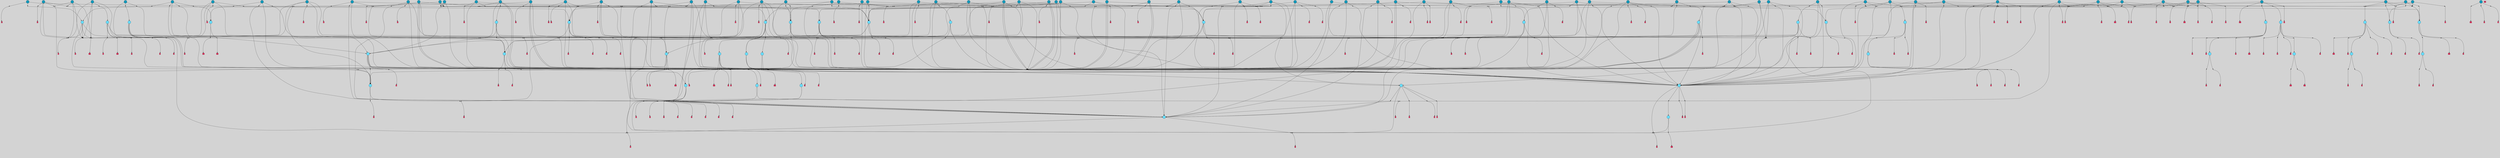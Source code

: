 // File exported with GEGELATI v1.3.1
// On the 2024-04-08 17:51:34
// With the File::TPGGraphDotExporter
digraph{
	graph[pad = "0.212, 0.055" bgcolor = lightgray]
	node[shape=circle style = filled label = ""]
		T3 [fillcolor="#66ddff"]
		T7 [fillcolor="#66ddff"]
		T9 [fillcolor="#66ddff"]
		T11 [fillcolor="#66ddff"]
		T27 [fillcolor="#66ddff"]
		T90 [fillcolor="#66ddff"]
		T111 [fillcolor="#66ddff"]
		T129 [fillcolor="#66ddff"]
		T159 [fillcolor="#66ddff"]
		T193 [fillcolor="#66ddff"]
		T215 [fillcolor="#1199bb"]
		T255 [fillcolor="#66ddff"]
		T321 [fillcolor="#66ddff"]
		T322 [fillcolor="#1199bb"]
		T426 [fillcolor="#66ddff"]
		T116 [fillcolor="#1199bb"]
		T506 [fillcolor="#66ddff"]
		T522 [fillcolor="#66ddff"]
		T570 [fillcolor="#1199bb"]
		T583 [fillcolor="#66ddff"]
		T593 [fillcolor="#66ddff"]
		T628 [fillcolor="#1199bb"]
		T640 [fillcolor="#1199bb"]
		T658 [fillcolor="#66ddff"]
		T690 [fillcolor="#66ddff"]
		T693 [fillcolor="#1199bb"]
		T695 [fillcolor="#1199bb"]
		T696 [fillcolor="#1199bb"]
		T613 [fillcolor="#1199bb"]
		T699 [fillcolor="#1199bb"]
		T700 [fillcolor="#1199bb"]
		T703 [fillcolor="#1199bb"]
		T704 [fillcolor="#1199bb"]
		T706 [fillcolor="#1199bb"]
		T708 [fillcolor="#66ddff"]
		T777 [fillcolor="#66ddff"]
		T533 [fillcolor="#1199bb"]
		T815 [fillcolor="#1199bb"]
		T818 [fillcolor="#1199bb"]
		T819 [fillcolor="#1199bb"]
		T820 [fillcolor="#1199bb"]
		T821 [fillcolor="#1199bb"]
		T822 [fillcolor="#1199bb"]
		T827 [fillcolor="#66ddff"]
		T828 [fillcolor="#66ddff"]
		T829 [fillcolor="#66ddff"]
		T830 [fillcolor="#66ddff"]
		T831 [fillcolor="#66ddff"]
		T832 [fillcolor="#1199bb"]
		T833 [fillcolor="#66ddff"]
		T834 [fillcolor="#66ddff"]
		T839 [fillcolor="#1199bb"]
		T842 [fillcolor="#1199bb"]
		T848 [fillcolor="#66ddff"]
		T851 [fillcolor="#1199bb"]
		T852 [fillcolor="#1199bb"]
		T853 [fillcolor="#1199bb"]
		T855 [fillcolor="#1199bb"]
		T857 [fillcolor="#1199bb"]
		T858 [fillcolor="#1199bb"]
		T859 [fillcolor="#1199bb"]
		T861 [fillcolor="#1199bb"]
		T863 [fillcolor="#1199bb"]
		T864 [fillcolor="#1199bb"]
		T865 [fillcolor="#1199bb"]
		T866 [fillcolor="#1199bb"]
		T867 [fillcolor="#1199bb"]
		T868 [fillcolor="#1199bb"]
		T869 [fillcolor="#1199bb"]
		T870 [fillcolor="#1199bb"]
		T871 [fillcolor="#1199bb"]
		T872 [fillcolor="#1199bb"]
		T873 [fillcolor="#1199bb"]
		T874 [fillcolor="#1199bb"]
		T875 [fillcolor="#1199bb"]
		T877 [fillcolor="#1199bb"]
		T887 [fillcolor="#66ddff"]
		T888 [fillcolor="#66ddff"]
		T889 [fillcolor="#66ddff"]
		T890 [fillcolor="#66ddff"]
		T891 [fillcolor="#1199bb"]
		T892 [fillcolor="#66ddff"]
		T893 [fillcolor="#66ddff"]
		T894 [fillcolor="#1199bb"]
		T897 [fillcolor="#1199bb"]
		T899 [fillcolor="#1199bb"]
		T901 [fillcolor="#1199bb"]
		T903 [fillcolor="#1199bb"]
		T904 [fillcolor="#1199bb"]
		T905 [fillcolor="#1199bb"]
		T912 [fillcolor="#1199bb"]
		T925 [fillcolor="#66ddff"]
		T926 [fillcolor="#66ddff"]
		T927 [fillcolor="#66ddff"]
		T928 [fillcolor="#66ddff"]
		T929 [fillcolor="#66ddff"]
		T930 [fillcolor="#66ddff"]
		T931 [fillcolor="#1199bb"]
		T932 [fillcolor="#1199bb"]
		T941 [fillcolor="#1199bb"]
		T943 [fillcolor="#1199bb"]
		T949 [fillcolor="#1199bb"]
		T950 [fillcolor="#1199bb"]
		T951 [fillcolor="#1199bb"]
		T952 [fillcolor="#1199bb"]
		T953 [fillcolor="#1199bb"]
		T954 [fillcolor="#1199bb"]
		T955 [fillcolor="#1199bb"]
		T956 [fillcolor="#1199bb"]
		T957 [fillcolor="#1199bb"]
		T958 [fillcolor="#1199bb"]
		T959 [fillcolor="#1199bb"]
		T960 [fillcolor="#1199bb"]
		T961 [fillcolor="#1199bb"]
		T709 [fillcolor="#1199bb"]
		T962 [fillcolor="#1199bb"]
		T963 [fillcolor="#1199bb"]
		T964 [fillcolor="#1199bb"]
		P14587 [fillcolor="#cccccc" shape=point] //6|
		I14587 [shape=box style=invis label="6|1&2|6#1|7&#92;n10|7&2|0#1|5&#92;n9|4&0|1#2|2&#92;n8|6&0|0#1|0&#92;n"]
		P14587 -> I14587[style=invis]
		A10083 [fillcolor="#ff3366" shape=box margin=0.03 width=0 height=0 label="3"]
		T3 -> P14587 -> A10083
		P14588 [fillcolor="#cccccc" shape=point] //3|
		I14588 [shape=box style=invis label="7|6&2|4#0|2&#92;n10|3&2|7#1|4&#92;n11|6&0|4#0|1&#92;n7|1&0|0#2|6&#92;n7|6&0|3#2|6&#92;n4|0&2|6#0|1&#92;n4|4&2|5#0|2&#92;n4|6&0|4#2|7&#92;n10|0&2|3#1|5&#92;n2|6&0|5#0|2&#92;n1|0&2|3#0|7&#92;n1|6&2|0#0|5&#92;n6|2&0|1#0|7&#92;n9|2&0|3#2|7&#92;n5|3&0|6#0|6&#92;n1|7&2|5#2|3&#92;n8|1&2|7#0|6&#92;n1|0&2|5#2|1&#92;n7|1&2|2#2|5&#92;n7|4&2|6#0|3&#92;n"]
		P14588 -> I14588[style=invis]
		A10084 [fillcolor="#ff3366" shape=box margin=0.03 width=0 height=0 label="4"]
		T3 -> P14588 -> A10084
		P14589 [fillcolor="#cccccc" shape=point] //-3|
		I14589 [shape=box style=invis label="1|6&2|7#0|7&#92;n10|2&0|7#1|3&#92;n9|6&2|7#2|2&#92;n5|3&0|7#0|7&#92;n1|6&2|3#0|0&#92;n2|3&2|3#2|2&#92;n5|1&2|6#0|6&#92;n"]
		P14589 -> I14589[style=invis]
		A10085 [fillcolor="#ff3366" shape=box margin=0.03 width=0 height=0 label="7"]
		T7 -> P14589 -> A10085
		P14590 [fillcolor="#cccccc" shape=point] //5|
		I14590 [shape=box style=invis label="0|5&2|3#0|1&#92;n0|6&2|1#2|4&#92;n6|2&2|6#0|7&#92;n7|4&0|3#0|1&#92;n5|4&0|7#1|6&#92;n9|1&0|5#2|2&#92;n6|3&2|3#1|7&#92;n11|7&2|4#1|6&#92;n2|5&0|1#0|0&#92;n4|7&0|0#0|2&#92;n6|2&0|6#0|0&#92;n2|1&2|6#2|4&#92;n10|0&2|0#1|0&#92;n6|6&2|4#0|6&#92;n"]
		P14590 -> I14590[style=invis]
		A10086 [fillcolor="#ff3366" shape=box margin=0.03 width=0 height=0 label="8"]
		T7 -> P14590 -> A10086
		P14591 [fillcolor="#cccccc" shape=point] //-6|
		I14591 [shape=box style=invis label="11|1&0|7#2|0&#92;n10|4&0|1#1|0&#92;n4|3&2|4#2|1&#92;n0|5&2|0#0|0&#92;n6|1&0|0#0|3&#92;n8|2&2|0#0|4&#92;n11|4&2|0#1|6&#92;n7|0&2|6#2|3&#92;n5|3&2|6#2|0&#92;n2|0&2|0#0|4&#92;n"]
		P14591 -> I14591[style=invis]
		A10087 [fillcolor="#ff3366" shape=box margin=0.03 width=0 height=0 label="9"]
		T9 -> P14591 -> A10087
		P14592 [fillcolor="#cccccc" shape=point] //2|
		I14592 [shape=box style=invis label="6|3&2|7#1|4&#92;n8|6&0|0#2|5&#92;n2|1&0|2#0|3&#92;n8|7&0|6#0|4&#92;n2|1&2|0#0|1&#92;n0|0&2|2#2|3&#92;n6|6&0|7#2|1&#92;n6|1&0|7#2|6&#92;n5|4&2|7#0|4&#92;n0|3&0|4#2|0&#92;n11|0&2|0#2|5&#92;n4|5&2|5#2|4&#92;n5|7&0|6#0|4&#92;n9|7&2|5#0|3&#92;n5|4&2|1#0|3&#92;n5|3&0|1#1|7&#92;n0|4&0|3#2|5&#92;n"]
		P14592 -> I14592[style=invis]
		A10088 [fillcolor="#ff3366" shape=box margin=0.03 width=0 height=0 label="10"]
		T9 -> P14592 -> A10088
		P14593 [fillcolor="#cccccc" shape=point] //6|
		I14593 [shape=box style=invis label="3|0&2|7#2|2&#92;n3|2&0|4#2|5&#92;n5|1&0|2#1|0&#92;n8|7&0|1#2|0&#92;n8|5&0|3#0|6&#92;n0|2&0|2#2|3&#92;n1|5&2|5#0|5&#92;n5|6&0|6#0|7&#92;n6|7&0|0#2|6&#92;n1|2&2|3#0|0&#92;n7|7&2|3#0|4&#92;n0|7&2|7#0|6&#92;n1|0&2|2#2|7&#92;n4|4&0|1#0|0&#92;n"]
		P14593 -> I14593[style=invis]
		A10089 [fillcolor="#ff3366" shape=box margin=0.03 width=0 height=0 label="11"]
		T11 -> P14593 -> A10089
		P14594 [fillcolor="#cccccc" shape=point] //-4|
		I14594 [shape=box style=invis label="4|1&0|4#2|6&#92;n1|2&2|2#2|0&#92;n1|2&2|0#0|6&#92;n8|4&2|3#2|5&#92;n5|5&2|1#1|0&#92;n"]
		P14594 -> I14594[style=invis]
		A10090 [fillcolor="#ff3366" shape=box margin=0.03 width=0 height=0 label="12"]
		T11 -> P14594 -> A10090
		P14595 [fillcolor="#cccccc" shape=point] //2|
		I14595 [shape=box style=invis label="9|1&2|3#0|1&#92;n5|2&2|0#2|4&#92;n3|6&2|5#2|7&#92;n7|0&2|5#0|4&#92;n1|2&0|3#0|5&#92;n7|3&2|7#0|0&#92;n"]
		P14595 -> I14595[style=invis]
		A10091 [fillcolor="#ff3366" shape=box margin=0.03 width=0 height=0 label="2"]
		T27 -> P14595 -> A10091
		P14596 [fillcolor="#cccccc" shape=point] //-6|
		I14596 [shape=box style=invis label="7|5&0|4#0|4&#92;n11|0&2|5#2|1&#92;n"]
		P14596 -> I14596[style=invis]
		A10092 [fillcolor="#ff3366" shape=box margin=0.03 width=0 height=0 label="3"]
		T27 -> P14596 -> A10092
		T27 -> P14588
		P14597 [fillcolor="#cccccc" shape=point] //0|
		I14597 [shape=box style=invis label="2|5&0|1#0|6&#92;n6|1&2|2#2|7&#92;n8|0&0|3#1|4&#92;n4|3&2|5#2|4&#92;n8|1&2|4#0|0&#92;n6|6&0|1#2|6&#92;n11|7&2|4#2|5&#92;n6|2&2|4#0|2&#92;n8|5&2|4#2|4&#92;n2|1&2|1#2|2&#92;n2|7&2|5#2|6&#92;n9|7&0|5#0|4&#92;n1|2&0|5#2|6&#92;n4|2&2|3#2|7&#92;n3|3&2|1#0|2&#92;n"]
		P14597 -> I14597[style=invis]
		A10093 [fillcolor="#ff3366" shape=box margin=0.03 width=0 height=0 label="5"]
		T27 -> P14597 -> A10093
		P14598 [fillcolor="#cccccc" shape=point] //0|
		I14598 [shape=box style=invis label="4|0&0|3#2|7&#92;n10|2&0|3#1|7&#92;n3|5&0|2#0|3&#92;n4|5&0|0#2|1&#92;n10|7&2|0#1|2&#92;n5|3&2|3#1|6&#92;n9|5&2|0#0|4&#92;n5|4&2|7#0|2&#92;n10|3&2|7#1|4&#92;n7|2&0|1#2|6&#92;n8|6&0|5#0|5&#92;n8|7&2|3#0|5&#92;n2|6&2|4#0|0&#92;n"]
		P14598 -> I14598[style=invis]
		A10094 [fillcolor="#ff3366" shape=box margin=0.03 width=0 height=0 label="5"]
		T27 -> P14598 -> A10094
		P14599 [fillcolor="#cccccc" shape=point] //-2|
		I14599 [shape=box style=invis label="8|4&2|1#2|5&#92;n4|1&0|7#2|1&#92;n5|7&2|3#2|2&#92;n10|4&2|5#1|7&#92;n10|0&2|6#1|3&#92;n4|5&2|7#0|6&#92;n9|5&2|4#0|4&#92;n2|4&0|5#0|7&#92;n11|1&2|4#2|6&#92;n5|6&0|7#1|2&#92;n2|7&2|7#2|6&#92;n5|2&0|5#1|5&#92;n3|0&0|6#0|2&#92;n4|0&0|4#2|4&#92;n4|4&2|6#0|7&#92;n10|6&2|0#1|4&#92;n9|7&0|3#1|4&#92;n1|4&2|6#0|3&#92;n11|5&2|6#0|3&#92;n0|3&0|5#0|1&#92;n"]
		P14599 -> I14599[style=invis]
		A10095 [fillcolor="#ff3366" shape=box margin=0.03 width=0 height=0 label="13"]
		T90 -> P14599 -> A10095
		P14600 [fillcolor="#cccccc" shape=point] //4|
		I14600 [shape=box style=invis label="7|1&2|6#1|3&#92;n10|1&0|3#1|6&#92;n8|5&2|3#2|1&#92;n11|5&0|0#2|6&#92;n4|1&0|6#0|0&#92;n11|1&0|2#0|3&#92;n2|0&2|1#0|7&#92;n"]
		P14600 -> I14600[style=invis]
		A10096 [fillcolor="#ff3366" shape=box margin=0.03 width=0 height=0 label="2"]
		T90 -> P14600 -> A10096
		P14601 [fillcolor="#cccccc" shape=point] //7|
		I14601 [shape=box style=invis label="10|3&0|1#1|4&#92;n4|6&0|0#0|2&#92;n4|5&0|6#0|0&#92;n4|3&0|6#2|1&#92;n7|0&0|3#1|2&#92;n4|7&0|6#0|5&#92;n7|6&0|7#0|6&#92;n6|6&0|0#0|3&#92;n11|1&0|4#2|5&#92;n10|2&0|3#1|2&#92;n"]
		P14601 -> I14601[style=invis]
		A10097 [fillcolor="#ff3366" shape=box margin=0.03 width=0 height=0 label="4"]
		T90 -> P14601 -> A10097
		P14602 [fillcolor="#cccccc" shape=point] //-3|
		I14602 [shape=box style=invis label="8|1&2|3#0|5&#92;n0|6&0|5#0|5&#92;n3|7&2|1#0|6&#92;n3|5&0|1#0|0&#92;n9|5&2|0#0|4&#92;n3|5&0|2#0|3&#92;n10|6&2|4#1|0&#92;n9|4&2|7#2|6&#92;n1|7&2|5#2|2&#92;n"]
		P14602 -> I14602[style=invis]
		A10098 [fillcolor="#ff3366" shape=box margin=0.03 width=0 height=0 label="5"]
		T90 -> P14602 -> A10098
		P14603 [fillcolor="#cccccc" shape=point] //-7|
		I14603 [shape=box style=invis label="3|0&2|0#0|1&#92;n1|1&0|2#0|4&#92;n11|2&0|7#1|6&#92;n9|7&0|0#0|4&#92;n3|0&0|7#0|1&#92;n9|3&2|6#2|7&#92;n5|3&0|2#2|6&#92;n6|1&2|4#2|3&#92;n5|4&2|0#1|6&#92;n1|3&0|7#0|7&#92;n"]
		P14603 -> I14603[style=invis]
		A10099 [fillcolor="#ff3366" shape=box margin=0.03 width=0 height=0 label="7"]
		T90 -> P14603 -> A10099
		P14604 [fillcolor="#cccccc" shape=point] //-5|
		I14604 [shape=box style=invis label="0|0&2|3#0|2&#92;n10|5&0|6#1|3&#92;n7|3&0|6#2|3&#92;n3|4&0|6#0|6&#92;n10|5&0|2#1|1&#92;n5|0&0|1#0|3&#92;n6|6&2|5#1|5&#92;n7|4&0|2#1|7&#92;n5|7&0|1#2|5&#92;n1|5&0|0#0|3&#92;n7|5&2|1#2|6&#92;n9|0&0|2#0|0&#92;n4|0&2|4#0|0&#92;n4|6&0|0#2|3&#92;n3|1&0|6#2|5&#92;n7|7&2|1#2|3&#92;n9|4&2|2#0|6&#92;n"]
		P14604 -> I14604[style=invis]
		T111 -> P14604 -> T9
		P14605 [fillcolor="#cccccc" shape=point] //7|
		I14605 [shape=box style=invis label="7|4&2|1#2|0&#92;n4|1&2|4#2|3&#92;n5|0&2|0#2|2&#92;n6|1&2|4#2|6&#92;n"]
		P14605 -> I14605[style=invis]
		A10100 [fillcolor="#ff3366" shape=box margin=0.03 width=0 height=0 label="9"]
		T111 -> P14605 -> A10100
		P14606 [fillcolor="#cccccc" shape=point] //2|
		I14606 [shape=box style=invis label="3|0&2|0#0|1&#92;n11|2&0|7#1|6&#92;n8|7&2|4#0|5&#92;n5|3&0|2#2|6&#92;n4|4&2|4#2|6&#92;n3|0&0|7#0|1&#92;n2|7&2|2#2|5&#92;n9|3&2|6#2|7&#92;n7|7&0|0#0|4&#92;n6|1&2|4#1|3&#92;n5|4&2|0#1|6&#92;n1|3&0|7#0|4&#92;n"]
		P14606 -> I14606[style=invis]
		A10101 [fillcolor="#ff3366" shape=box margin=0.03 width=0 height=0 label="7"]
		T111 -> P14606 -> A10101
		T111 -> P14591
		P14607 [fillcolor="#cccccc" shape=point] //8|
		I14607 [shape=box style=invis label="9|0&0|1#2|0&#92;n10|1&2|5#1|4&#92;n8|2&2|6#0|4&#92;n2|4&2|5#2|3&#92;n4|2&2|2#0|2&#92;n7|5&0|2#0|0&#92;n8|2&2|1#1|3&#92;n8|7&0|7#2|1&#92;n1|1&0|0#0|7&#92;n5|6&2|5#1|0&#92;n6|6&2|5#0|0&#92;n11|4&0|3#2|6&#92;n4|2&2|4#0|7&#92;n5|6&0|1#2|0&#92;n11|3&0|2#0|7&#92;n"]
		P14607 -> I14607[style=invis]
		A10102 [fillcolor="#ff3366" shape=box margin=0.03 width=0 height=0 label="6"]
		T129 -> P14607 -> A10102
		P14608 [fillcolor="#cccccc" shape=point] //5|
		I14608 [shape=box style=invis label="3|0&2|0#0|1&#92;n3|0&0|7#0|1&#92;n5|3&0|2#2|6&#92;n4|4&2|4#2|6&#92;n11|2&0|7#1|6&#92;n2|7&2|2#2|5&#92;n9|3&2|6#2|7&#92;n7|7&0|0#0|4&#92;n6|1&2|4#2|3&#92;n5|4&2|0#1|6&#92;n1|3&0|7#0|4&#92;n"]
		P14608 -> I14608[style=invis]
		A10103 [fillcolor="#ff3366" shape=box margin=0.03 width=0 height=0 label="7"]
		T129 -> P14608 -> A10103
		P14609 [fillcolor="#cccccc" shape=point] //10|
		I14609 [shape=box style=invis label="4|5&2|7#2|1&#92;n1|7&2|3#0|6&#92;n3|5&2|2#0|3&#92;n10|3&0|7#1|4&#92;n7|1&0|4#2|6&#92;n10|2&0|3#1|7&#92;n9|5&2|0#0|4&#92;n4|0&0|3#2|7&#92;n11|4&2|6#1|2&#92;n5|4&2|7#0|2&#92;n2|6&2|4#0|0&#92;n6|5&0|7#2|1&#92;n5|3&2|3#1|6&#92;n10|7&2|0#1|2&#92;n"]
		P14609 -> I14609[style=invis]
		A10104 [fillcolor="#ff3366" shape=box margin=0.03 width=0 height=0 label="5"]
		T129 -> P14609 -> A10104
		P14610 [fillcolor="#cccccc" shape=point] //5|
		I14610 [shape=box style=invis label="9|4&2|3#1|3&#92;n0|4&2|4#0|5&#92;n6|1&2|6#2|5&#92;n4|0&0|5#2|0&#92;n"]
		P14610 -> I14610[style=invis]
		A10105 [fillcolor="#ff3366" shape=box margin=0.03 width=0 height=0 label="7"]
		T129 -> P14610 -> A10105
		P14611 [fillcolor="#cccccc" shape=point] //6|
		I14611 [shape=box style=invis label="9|4&2|7#0|6&#92;n8|4&0|1#1|0&#92;n1|3&0|0#2|1&#92;n2|4&0|6#2|2&#92;n5|1&2|5#0|7&#92;n3|0&0|3#2|6&#92;n2|2&2|6#0|2&#92;n8|4&0|4#2|2&#92;n5|1&2|4#0|3&#92;n9|4&0|6#0|6&#92;n5|0&2|2#1|5&#92;n11|7&0|0#1|1&#92;n0|4&0|3#0|3&#92;n7|7&2|4#2|5&#92;n1|5&0|1#2|1&#92;n"]
		P14611 -> I14611[style=invis]
		A10106 [fillcolor="#ff3366" shape=box margin=0.03 width=0 height=0 label="1"]
		T129 -> P14611 -> A10106
		P14612 [fillcolor="#cccccc" shape=point] //7|
		I14612 [shape=box style=invis label="7|0&2|1#2|0&#92;n9|7&2|1#1|7&#92;n8|2&0|1#1|0&#92;n6|6&0|2#1|1&#92;n2|2&0|5#0|0&#92;n5|7&0|0#2|1&#92;n5|1&2|5#1|5&#92;n4|7&2|4#2|3&#92;n10|5&2|2#1|5&#92;n1|3&2|2#2|0&#92;n10|2&2|6#1|5&#92;n"]
		P14612 -> I14612[style=invis]
		A10107 [fillcolor="#ff3366" shape=box margin=0.03 width=0 height=0 label="1"]
		T159 -> P14612 -> A10107
		P14613 [fillcolor="#cccccc" shape=point] //7|
		I14613 [shape=box style=invis label="7|4&2|7#0|4&#92;n4|6&0|1#2|5&#92;n2|1&2|3#0|0&#92;n4|3&2|0#0|1&#92;n0|0&2|7#2|7&#92;n7|7&0|5#2|3&#92;n5|0&2|1#2|2&#92;n10|0&0|4#1|2&#92;n4|4&0|7#0|0&#92;n6|7&0|2#0|1&#92;n1|4&2|5#0|4&#92;n"]
		P14613 -> I14613[style=invis]
		A10108 [fillcolor="#ff3366" shape=box margin=0.03 width=0 height=0 label="0"]
		T159 -> P14613 -> A10108
		P14614 [fillcolor="#cccccc" shape=point] //5|
		I14614 [shape=box style=invis label="0|5&2|3#0|1&#92;n0|6&2|1#2|4&#92;n6|2&2|6#0|7&#92;n9|0&2|7#1|1&#92;n7|4&0|3#0|1&#92;n11|7&2|4#1|6&#92;n9|1&0|5#2|2&#92;n5|4&0|7#1|6&#92;n2|5&0|1#0|0&#92;n4|7&0|0#0|2&#92;n6|2&0|6#0|0&#92;n2|1&2|6#2|4&#92;n10|0&0|0#1|0&#92;n6|6&2|4#0|6&#92;n"]
		P14614 -> I14614[style=invis]
		T159 -> P14614 -> T129
		P14615 [fillcolor="#cccccc" shape=point] //-2|
		I14615 [shape=box style=invis label="1|0&0|3#0|3&#92;n2|7&0|4#0|4&#92;n11|6&2|1#1|4&#92;n6|1&2|5#0|0&#92;n2|0&2|0#0|6&#92;n1|3&2|1#0|4&#92;n"]
		P14615 -> I14615[style=invis]
		A10109 [fillcolor="#ff3366" shape=box margin=0.03 width=0 height=0 label="2"]
		T193 -> P14615 -> A10109
		P14616 [fillcolor="#cccccc" shape=point] //3|
		I14616 [shape=box style=invis label="5|4&2|7#0|4&#92;n0|4&0|3#2|5&#92;n8|6&0|0#2|5&#92;n2|1&0|2#0|3&#92;n9|7&0|6#0|4&#92;n0|0&2|2#2|3&#92;n6|6&0|7#2|1&#92;n6|1&0|7#2|6&#92;n0|3&0|4#2|0&#92;n11|0&2|0#2|5&#92;n4|5&2|5#2|4&#92;n5|3&0|1#1|7&#92;n9|7&2|2#0|3&#92;n5|4&2|1#0|3&#92;n5|0&0|6#0|4&#92;n0|0&0|1#2|0&#92;n"]
		P14616 -> I14616[style=invis]
		A10110 [fillcolor="#ff3366" shape=box margin=0.03 width=0 height=0 label="10"]
		T193 -> P14616 -> A10110
		P14617 [fillcolor="#cccccc" shape=point] //-1|
		I14617 [shape=box style=invis label="1|7&2|1#0|6&#92;n8|1&2|3#0|5&#92;n10|6&2|7#1|0&#92;n1|7&2|5#0|2&#92;n0|3&0|3#2|2&#92;n3|5&0|1#0|0&#92;n3|5&0|2#0|3&#92;n1|5&2|0#0|4&#92;n5|7&2|2#2|5&#92;n4|0&2|3#0|3&#92;n"]
		P14617 -> I14617[style=invis]
		T193 -> P14617 -> T3
		P14618 [fillcolor="#cccccc" shape=point] //10|
		I14618 [shape=box style=invis label="6|1&2|4#2|3&#92;n3|0&0|7#0|1&#92;n5|3&0|2#2|6&#92;n4|4&0|4#2|6&#92;n5|4&2|0#1|6&#92;n10|5&0|6#1|5&#92;n2|5&2|1#2|2&#92;n1|3&0|7#0|4&#92;n3|0&2|0#0|1&#92;n11|2&0|5#1|6&#92;n9|3&2|6#2|7&#92;n7|7&0|0#0|4&#92;n"]
		P14618 -> I14618[style=invis]
		A10111 [fillcolor="#ff3366" shape=box margin=0.03 width=0 height=0 label="7"]
		T193 -> P14618 -> A10111
		P14619 [fillcolor="#cccccc" shape=point] //-1|
		I14619 [shape=box style=invis label="11|7&2|0#1|7&#92;n1|5&2|4#2|4&#92;n4|3&0|1#0|5&#92;n1|6&0|0#0|4&#92;n8|6&2|4#0|0&#92;n4|0&0|0#0|5&#92;n10|4&2|0#1|0&#92;n9|6&2|5#1|3&#92;n0|7&2|1#0|5&#92;n0|6&2|3#2|0&#92;n4|4&0|5#0|1&#92;n"]
		P14619 -> I14619[style=invis]
		A10112 [fillcolor="#ff3366" shape=box margin=0.03 width=0 height=0 label="12"]
		T215 -> P14619 -> A10112
		P14620 [fillcolor="#cccccc" shape=point] //1|
		I14620 [shape=box style=invis label="9|3&0|0#1|1&#92;n4|6&0|5#0|7&#92;n3|6&0|0#2|0&#92;n6|2&2|5#1|4&#92;n8|7&0|7#0|0&#92;n5|0&2|6#0|6&#92;n"]
		P14620 -> I14620[style=invis]
		A10113 [fillcolor="#ff3366" shape=box margin=0.03 width=0 height=0 label="5"]
		T215 -> P14620 -> A10113
		P14621 [fillcolor="#cccccc" shape=point] //5|
		I14621 [shape=box style=invis label="4|4&0|6#2|1&#92;n7|6&0|1#1|4&#92;n6|2&0|7#1|3&#92;n9|1&2|6#0|7&#92;n1|6&2|3#0|0&#92;n2|3&2|3#2|2&#92;n1|0&2|7#2|7&#92;n10|3&0|7#1|7&#92;n"]
		P14621 -> I14621[style=invis]
		A10114 [fillcolor="#ff3366" shape=box margin=0.03 width=0 height=0 label="7"]
		T215 -> P14621 -> A10114
		T255 -> P14617
		P14622 [fillcolor="#cccccc" shape=point] //-9|
		I14622 [shape=box style=invis label="7|1&0|0#2|6&#92;n1|6&0|4#2|7&#92;n7|6&2|4#0|2&#92;n10|7&2|1#1|3&#92;n7|6&0|3#2|6&#92;n4|0&2|2#2|1&#92;n1|0&0|5#2|3&#92;n6|1&2|6#1|1&#92;n7|4&2|6#1|0&#92;n9|5&0|1#0|2&#92;n9|2&0|3#0|7&#92;n6|0&2|7#0|6&#92;n10|5&2|3#1|5&#92;n10|0&2|7#1|4&#92;n1|0&2|3#0|7&#92;n5|2&0|6#0|6&#92;n2|6&0|1#0|2&#92;n7|4&2|5#0|3&#92;n3|6&2|4#0|5&#92;n1|6&2|0#0|5&#92;n"]
		P14622 -> I14622[style=invis]
		A10115 [fillcolor="#ff3366" shape=box margin=0.03 width=0 height=0 label="4"]
		T255 -> P14622 -> A10115
		P14623 [fillcolor="#cccccc" shape=point] //7|
		I14623 [shape=box style=invis label="9|6&2|6#1|3&#92;n9|7&2|0#1|7&#92;n3|0&2|0#0|0&#92;n1|6&0|0#0|4&#92;n7|4&0|3#0|1&#92;n"]
		P14623 -> I14623[style=invis]
		A10116 [fillcolor="#ff3366" shape=box margin=0.03 width=0 height=0 label="12"]
		T255 -> P14623 -> A10116
		P14624 [fillcolor="#cccccc" shape=point] //-9|
		I14624 [shape=box style=invis label="11|5&0|0#2|6&#92;n8|5&2|3#2|1&#92;n7|1&0|6#1|3&#92;n11|4&0|2#0|1&#92;n9|0&2|7#1|6&#92;n10|1&0|3#1|6&#92;n0|3&0|4#2|5&#92;n5|7&2|3#1|6&#92;n2|0&2|1#0|7&#92;n"]
		P14624 -> I14624[style=invis]
		A10117 [fillcolor="#ff3366" shape=box margin=0.03 width=0 height=0 label="2"]
		T255 -> P14624 -> A10117
		P14625 [fillcolor="#cccccc" shape=point] //-7|
		I14625 [shape=box style=invis label="9|1&2|7#2|1&#92;n7|0&2|0#2|7&#92;n2|3&2|3#2|2&#92;n8|5&2|1#0|3&#92;n5|5&0|7#0|1&#92;n1|6&2|7#0|7&#92;n10|2&0|7#1|3&#92;n6|4&2|2#2|4&#92;n0|6&2|5#0|2&#92;n"]
		P14625 -> I14625[style=invis]
		A10118 [fillcolor="#ff3366" shape=box margin=0.03 width=0 height=0 label="7"]
		T255 -> P14625 -> A10118
		P14626 [fillcolor="#cccccc" shape=point] //-7|
		I14626 [shape=box style=invis label="9|1&2|7#2|1&#92;n7|0&2|0#2|7&#92;n2|3&2|3#2|2&#92;n8|5&2|1#0|3&#92;n5|5&0|7#0|1&#92;n1|6&2|7#0|7&#92;n10|2&0|7#1|3&#92;n6|4&2|2#2|4&#92;n0|6&2|5#0|2&#92;n"]
		P14626 -> I14626[style=invis]
		A10119 [fillcolor="#ff3366" shape=box margin=0.03 width=0 height=0 label="7"]
		T322 -> P14626 -> A10119
		P14627 [fillcolor="#cccccc" shape=point] //-9|
		I14627 [shape=box style=invis label="11|5&0|0#2|6&#92;n8|5&2|3#2|1&#92;n7|1&0|6#1|3&#92;n11|4&0|2#0|1&#92;n9|0&2|7#1|6&#92;n10|1&0|3#1|6&#92;n0|3&0|4#2|5&#92;n5|7&2|3#1|6&#92;n2|0&2|1#0|7&#92;n"]
		P14627 -> I14627[style=invis]
		A10120 [fillcolor="#ff3366" shape=box margin=0.03 width=0 height=0 label="2"]
		T322 -> P14627 -> A10120
		P14628 [fillcolor="#cccccc" shape=point] //-9|
		I14628 [shape=box style=invis label="7|1&0|0#2|6&#92;n1|6&0|4#2|7&#92;n7|6&2|4#0|2&#92;n10|7&2|1#1|3&#92;n7|6&0|3#2|6&#92;n4|0&2|2#2|1&#92;n1|0&0|5#2|3&#92;n6|1&2|6#1|1&#92;n7|4&2|6#1|0&#92;n9|5&0|1#0|2&#92;n9|2&0|3#0|7&#92;n6|0&2|7#0|6&#92;n10|5&2|3#1|5&#92;n10|0&2|7#1|4&#92;n1|0&2|3#0|7&#92;n5|2&0|6#0|6&#92;n2|6&0|1#0|2&#92;n7|4&2|5#0|3&#92;n3|6&2|4#0|5&#92;n1|6&2|0#0|5&#92;n"]
		P14628 -> I14628[style=invis]
		A10121 [fillcolor="#ff3366" shape=box margin=0.03 width=0 height=0 label="4"]
		T322 -> P14628 -> A10121
		P14629 [fillcolor="#cccccc" shape=point] //3|
		I14629 [shape=box style=invis label="7|6&2|4#0|2&#92;n10|3&2|7#1|4&#92;n11|6&0|4#0|1&#92;n7|1&0|0#2|6&#92;n7|6&0|3#2|6&#92;n4|0&2|6#0|1&#92;n4|4&2|5#0|2&#92;n4|6&0|4#2|7&#92;n10|0&2|3#1|5&#92;n2|6&0|5#0|2&#92;n1|0&2|3#0|7&#92;n1|6&2|0#0|5&#92;n6|2&0|1#0|7&#92;n9|2&0|3#2|7&#92;n5|3&0|6#0|6&#92;n1|7&2|5#2|3&#92;n8|1&2|7#0|6&#92;n1|0&2|5#2|1&#92;n7|1&2|2#2|5&#92;n7|4&2|6#0|3&#92;n"]
		P14629 -> I14629[style=invis]
		A10122 [fillcolor="#ff3366" shape=box margin=0.03 width=0 height=0 label="4"]
		T321 -> P14629 -> A10122
		P14630 [fillcolor="#cccccc" shape=point] //6|
		I14630 [shape=box style=invis label="6|1&2|6#1|7&#92;n10|7&2|0#1|5&#92;n9|4&0|1#2|2&#92;n8|6&0|0#1|0&#92;n"]
		P14630 -> I14630[style=invis]
		A10123 [fillcolor="#ff3366" shape=box margin=0.03 width=0 height=0 label="3"]
		T321 -> P14630 -> A10123
		P14631 [fillcolor="#cccccc" shape=point] //7|
		I14631 [shape=box style=invis label="9|6&2|6#1|3&#92;n9|7&2|0#1|7&#92;n3|0&2|0#0|0&#92;n1|6&0|0#0|4&#92;n7|4&0|3#0|1&#92;n"]
		P14631 -> I14631[style=invis]
		A10124 [fillcolor="#ff3366" shape=box margin=0.03 width=0 height=0 label="12"]
		T322 -> P14631 -> A10124
		P14632 [fillcolor="#cccccc" shape=point] //-1|
		I14632 [shape=box style=invis label="1|7&2|1#0|6&#92;n8|1&2|3#0|5&#92;n10|6&2|7#1|0&#92;n1|7&2|5#0|2&#92;n0|3&0|3#2|2&#92;n3|5&0|1#0|0&#92;n3|5&0|2#0|3&#92;n1|5&2|0#0|4&#92;n5|7&2|2#2|5&#92;n4|0&2|3#0|3&#92;n"]
		P14632 -> I14632[style=invis]
		T322 -> P14632 -> T321
		T426 -> P14590
		P14633 [fillcolor="#cccccc" shape=point] //-5|
		I14633 [shape=box style=invis label="10|6&2|5#1|6&#92;n9|3&0|1#1|7&#92;n2|4&0|1#0|1&#92;n11|3&0|7#1|6&#92;n5|1&0|6#2|7&#92;n8|0&0|0#0|1&#92;n0|6&0|7#0|4&#92;n6|7&2|6#2|6&#92;n11|0&2|3#0|5&#92;n"]
		P14633 -> I14633[style=invis]
		T426 -> P14633 -> T7
		P14634 [fillcolor="#cccccc" shape=point] //-7|
		I14634 [shape=box style=invis label="6|4&2|6#1|0&#92;n2|6&0|2#0|0&#92;n9|4&2|6#2|1&#92;n11|5&0|1#0|1&#92;n5|5&0|0#0|1&#92;n4|6&0|7#0|5&#92;n1|0&2|4#2|2&#92;n3|4&0|2#0|5&#92;n0|4&2|6#0|0&#92;n10|1&0|0#1|0&#92;n7|0&2|0#2|2&#92;n1|2&2|5#2|2&#92;n1|4&0|1#0|7&#92;n9|0&0|6#1|2&#92;n10|3&0|4#1|2&#92;n3|3&2|2#0|7&#92;n1|6&2|0#0|0&#92;n3|2&0|1#2|2&#92;n"]
		P14634 -> I14634[style=invis]
		A10125 [fillcolor="#ff3366" shape=box margin=0.03 width=0 height=0 label="1"]
		T426 -> P14634 -> A10125
		P14635 [fillcolor="#cccccc" shape=point] //-4|
		I14635 [shape=box style=invis label="0|6&2|7#2|4&#92;n4|4&0|4#2|6&#92;n3|0&0|7#0|1&#92;n5|3&0|2#2|6&#92;n1|3&0|7#0|1&#92;n5|4&2|0#1|6&#92;n10|5&0|6#1|5&#92;n2|5&2|1#2|2&#92;n6|1&2|4#2|3&#92;n3|0&2|2#0|1&#92;n11|2&0|5#1|6&#92;n9|3&2|6#2|7&#92;n7|7&0|0#0|4&#92;n8|1&0|1#1|5&#92;n"]
		P14635 -> I14635[style=invis]
		A10126 [fillcolor="#ff3366" shape=box margin=0.03 width=0 height=0 label="7"]
		T426 -> P14635 -> A10126
		P14636 [fillcolor="#cccccc" shape=point] //9|
		I14636 [shape=box style=invis label="11|0&2|0#1|1&#92;n3|6&0|6#0|0&#92;n1|4&0|0#2|4&#92;n7|5&2|2#1|3&#92;n11|7&2|6#1|7&#92;n5|2&0|6#1|5&#92;n9|5&0|6#0|3&#92;n2|2&2|7#0|5&#92;n9|3&2|2#2|0&#92;n11|0&2|7#0|1&#92;n1|1&2|0#0|1&#92;n6|6&0|6#1|2&#92;n9|7&0|1#0|3&#92;n2|0&2|4#2|5&#92;n2|4&2|2#0|0&#92;n6|1&2|1#1|7&#92;n10|7&2|5#1|6&#92;n11|5&2|7#2|4&#92;n"]
		P14636 -> I14636[style=invis]
		A10127 [fillcolor="#ff3366" shape=box margin=0.03 width=0 height=0 label="1"]
		T426 -> P14636 -> A10127
		P14637 [fillcolor="#cccccc" shape=point] //-1|
		I14637 [shape=box style=invis label="0|0&2|3#0|3&#92;n8|1&2|3#0|5&#92;n10|6&2|7#1|0&#92;n3|5&0|6#2|1&#92;n1|7&2|5#0|2&#92;n0|3&0|3#2|2&#92;n3|5&0|1#0|0&#92;n3|5&0|2#0|3&#92;n1|5&2|0#0|4&#92;n5|7&2|2#2|5&#92;n1|7&2|1#0|6&#92;n"]
		P14637 -> I14637[style=invis]
		T116 -> P14637 -> T3
		T116 -> P14623
		T116 -> P14624
		T116 -> P14625
		P14638 [fillcolor="#cccccc" shape=point] //-4|
		I14638 [shape=box style=invis label="0|4&0|0#2|7&#92;n8|5&2|4#2|4&#92;n4|3&2|5#2|4&#92;n11|7&2|2#2|5&#92;n6|5&2|2#2|7&#92;n3|2&0|7#0|7&#92;n3|3&2|1#0|3&#92;n2|6&0|3#2|5&#92;n0|1&2|6#2|2&#92;n8|2&0|0#1|6&#92;n0|7&0|5#0|4&#92;n9|5&0|3#2|7&#92;n2|7&2|5#2|6&#92;n9|0&2|0#0|1&#92;n1|2&2|4#0|2&#92;n"]
		P14638 -> I14638[style=invis]
		T116 -> P14638 -> T27
		P14639 [fillcolor="#cccccc" shape=point] //-1|
		I14639 [shape=box style=invis label="2|0&0|4#2|2&#92;n8|6&2|3#0|5&#92;n6|3&2|6#2|2&#92;n5|1&0|6#1|6&#92;n7|1&0|7#1|6&#92;n6|6&0|2#2|6&#92;n5|1&0|7#1|6&#92;n1|3&2|1#2|7&#92;n1|6&2|3#0|0&#92;n8|0&0|3#0|7&#92;n2|6&0|7#2|7&#92;n1|1&2|4#2|2&#92;n5|3&0|7#1|5&#92;n5|5&0|6#1|4&#92;n"]
		P14639 -> I14639[style=invis]
		A10128 [fillcolor="#ff3366" shape=box margin=0.03 width=0 height=0 label="7"]
		T506 -> P14639 -> A10128
		P14640 [fillcolor="#cccccc" shape=point] //1|
		I14640 [shape=box style=invis label="2|6&0|1#2|6&#92;n8|1&2|4#0|0&#92;n7|2&2|3#2|2&#92;n8|0&0|3#1|6&#92;n0|3&0|0#2|4&#92;n2|5&2|4#2|4&#92;n6|6&0|1#2|6&#92;n11|7&2|4#2|5&#92;n2|0&2|5#2|6&#92;n1|2&0|5#2|6&#92;n4|3&2|5#2|4&#92;n2|0&2|1#2|2&#92;n4|7&0|5#0|4&#92;n2|0&0|5#0|0&#92;n8|4&2|3#2|7&#92;n"]
		P14640 -> I14640[style=invis]
		T506 -> P14640 -> T111
		P14641 [fillcolor="#cccccc" shape=point] //5|
		I14641 [shape=box style=invis label="6|7&0|4#1|5&#92;n11|4&2|0#1|6&#92;n5|3&2|6#2|0&#92;n10|2&2|2#1|4&#92;n2|2&2|2#0|3&#92;n2|0&2|0#0|4&#92;n11|1&0|7#2|0&#92;n11|0&2|0#0|0&#92;n3|2&0|3#2|2&#92;n10|1&2|6#1|1&#92;n7|0&2|6#2|4&#92;n"]
		P14641 -> I14641[style=invis]
		A10129 [fillcolor="#ff3366" shape=box margin=0.03 width=0 height=0 label="9"]
		T506 -> P14641 -> A10129
		P14642 [fillcolor="#cccccc" shape=point] //8|
		I14642 [shape=box style=invis label="2|1&2|0#0|5&#92;n0|0&2|6#0|0&#92;n2|7&0|4#0|4&#92;n"]
		P14642 -> I14642[style=invis]
		A10130 [fillcolor="#ff3366" shape=box margin=0.03 width=0 height=0 label="2"]
		T506 -> P14642 -> A10130
		P14643 [fillcolor="#cccccc" shape=point] //-8|
		I14643 [shape=box style=invis label="1|1&2|7#2|5&#92;n10|1&2|7#1|7&#92;n5|2&0|0#2|4&#92;n7|6&0|0#2|6&#92;n3|0&0|7#0|3&#92;n"]
		P14643 -> I14643[style=invis]
		A10131 [fillcolor="#ff3366" shape=box margin=0.03 width=0 height=0 label="2"]
		T506 -> P14643 -> A10131
		P14644 [fillcolor="#cccccc" shape=point] //-7|
		I14644 [shape=box style=invis label="7|4&2|7#0|0&#92;n8|7&2|6#2|5&#92;n4|3&2|0#2|1&#92;n5|7&0|4#2|6&#92;n4|5&0|1#2|6&#92;n7|7&0|4#0|6&#92;n8|0&0|4#1|0&#92;n6|7&0|2#0|3&#92;n8|4&0|7#2|1&#92;n10|3&0|3#1|2&#92;n0|0&2|7#0|7&#92;n2|0&0|0#2|6&#92;n5|3&0|0#1|5&#92;n"]
		P14644 -> I14644[style=invis]
		A10132 [fillcolor="#ff3366" shape=box margin=0.03 width=0 height=0 label="0"]
		T522 -> P14644 -> A10132
		P14645 [fillcolor="#cccccc" shape=point] //3|
		I14645 [shape=box style=invis label="8|2&2|7#1|7&#92;n10|7&0|7#1|6&#92;n0|3&0|0#2|3&#92;n9|7&2|6#0|3&#92;n4|4&2|1#0|1&#92;n5|6&2|0#1|4&#92;n4|5&0|1#0|2&#92;n0|0&2|0#0|5&#92;n6|1&0|7#0|6&#92;n"]
		P14645 -> I14645[style=invis]
		A10133 [fillcolor="#ff3366" shape=box margin=0.03 width=0 height=0 label="0"]
		T522 -> P14645 -> A10133
		P14646 [fillcolor="#cccccc" shape=point] //-3|
		I14646 [shape=box style=invis label="2|6&0|1#0|6&#92;n8|3&0|5#1|0&#92;n6|1&2|2#2|7&#92;n8|5&2|7#2|5&#92;n2|7&2|5#2|6&#92;n4|3&2|5#2|4&#92;n6|6&0|1#2|6&#92;n11|7&0|4#2|5&#92;n4|4&0|4#0|6&#92;n7|2&2|5#2|2&#92;n1|7&0|4#0|1&#92;n9|7&0|5#0|4&#92;n8|1&2|4#0|0&#92;n4|2&2|3#2|7&#92;n2|0&2|1#2|2&#92;n3|6&0|6#0|3&#92;n8|0&0|3#1|6&#92;n3|3&2|1#0|2&#92;n5|6&0|0#1|0&#92;n"]
		P14646 -> I14646[style=invis]
		T522 -> P14646 -> T111
		P14647 [fillcolor="#cccccc" shape=point] //-5|
		I14647 [shape=box style=invis label="11|4&2|6#1|2&#92;n6|2&0|5#2|1&#92;n6|5&0|7#2|1&#92;n10|4&0|3#1|7&#92;n11|0&0|2#0|3&#92;n7|1&0|4#0|6&#92;n6|4&2|5#0|5&#92;n1|7&2|3#0|6&#92;n5|3&2|0#1|6&#92;n4|0&0|4#0|7&#92;n5|4&2|7#0|2&#92;n10|2&2|1#1|1&#92;n9|3&0|5#1|5&#92;n4|5&2|7#2|1&#92;n2|6&2|4#0|0&#92;n9|1&2|2#0|2&#92;n9|5&0|0#0|4&#92;n"]
		P14647 -> I14647[style=invis]
		T522 -> P14647 -> T7
		P14648 [fillcolor="#cccccc" shape=point] //-2|
		I14648 [shape=box style=invis label="9|1&2|7#2|1&#92;n10|2&2|2#1|6&#92;n7|0&2|6#2|7&#92;n10|2&0|7#1|3&#92;n2|3&2|3#2|2&#92;n5|5&0|7#1|1&#92;n1|6&2|7#0|7&#92;n8|5&2|1#0|3&#92;n0|6&2|5#0|2&#92;n"]
		P14648 -> I14648[style=invis]
		A10134 [fillcolor="#ff3366" shape=box margin=0.03 width=0 height=0 label="7"]
		T570 -> P14648 -> A10134
		T570 -> P14627
		T570 -> P14631
		T570 -> P14632
		P14649 [fillcolor="#cccccc" shape=point] //7|
		I14649 [shape=box style=invis label="7|4&2|1#2|4&#92;n1|1&2|1#0|4&#92;n10|3&0|3#1|2&#92;n8|0&0|4#1|2&#92;n7|6&0|5#0|5&#92;n0|0&2|7#2|7&#92;n6|7&0|2#0|6&#92;n4|3&2|0#0|1&#92;n4|6&0|7#2|5&#92;n7|4&2|7#0|4&#92;n2|0&2|0#2|6&#92;n8|3&0|6#1|5&#92;n"]
		P14649 -> I14649[style=invis]
		A10135 [fillcolor="#ff3366" shape=box margin=0.03 width=0 height=0 label="0"]
		T570 -> P14649 -> A10135
		P14650 [fillcolor="#cccccc" shape=point] //5|
		I14650 [shape=box style=invis label="6|1&2|4#0|0&#92;n8|2&0|5#0|0&#92;n6|4&2|2#1|3&#92;n3|6&0|1#2|2&#92;n6|2&2|1#0|5&#92;n9|0&2|4#0|7&#92;n11|1&0|1#0|5&#92;n6|0&2|7#2|7&#92;n"]
		P14650 -> I14650[style=invis]
		A10136 [fillcolor="#ff3366" shape=box margin=0.03 width=0 height=0 label="7"]
		T583 -> P14650 -> A10136
		P14651 [fillcolor="#cccccc" shape=point] //6|
		I14651 [shape=box style=invis label="2|6&0|1#0|6&#92;n6|1&2|2#2|7&#92;n7|2&2|5#2|2&#92;n2|7&2|5#2|6&#92;n4|3&2|5#2|4&#92;n8|5&2|4#2|4&#92;n6|6&0|1#2|6&#92;n11|7&2|4#2|5&#92;n6|2&2|4#0|2&#92;n8|5&2|7#2|5&#92;n8|0&0|3#1|6&#92;n2|0&2|1#2|2&#92;n8|1&2|4#0|0&#92;n9|7&0|5#0|4&#92;n3|6&0|6#0|3&#92;n1|2&0|5#2|6&#92;n4|2&2|3#2|7&#92;n3|3&2|1#0|2&#92;n"]
		P14651 -> I14651[style=invis]
		T583 -> P14651 -> T111
		P14652 [fillcolor="#cccccc" shape=point] //4|
		I14652 [shape=box style=invis label="10|2&0|7#1|3&#92;n6|0&2|7#2|2&#92;n2|3&2|3#0|2&#92;n4|0&0|0#0|0&#92;n5|1&2|7#0|3&#92;n"]
		P14652 -> I14652[style=invis]
		A10137 [fillcolor="#ff3366" shape=box margin=0.03 width=0 height=0 label="7"]
		T583 -> P14652 -> A10137
		T583 -> P14641
		T583 -> P14639
		P14653 [fillcolor="#cccccc" shape=point] //10|
		I14653 [shape=box style=invis label="10|2&0|7#1|3&#92;n1|0&2|1#0|1&#92;n5|1&2|7#0|7&#92;n2|3&2|3#2|2&#92;n0|0&2|7#2|2&#92;n"]
		P14653 -> I14653[style=invis]
		A10138 [fillcolor="#ff3366" shape=box margin=0.03 width=0 height=0 label="7"]
		T593 -> P14653 -> A10138
		T593 -> P14651
		P14654 [fillcolor="#cccccc" shape=point] //-2|
		I14654 [shape=box style=invis label="0|5&2|3#0|1&#92;n0|6&2|1#2|4&#92;n6|2&2|6#0|7&#92;n9|0&2|7#1|1&#92;n4|7&0|0#0|3&#92;n11|7&2|4#1|6&#92;n9|1&0|5#2|2&#92;n5|4&0|7#1|6&#92;n2|5&0|1#0|0&#92;n7|4&0|3#0|1&#92;n6|2&0|6#0|0&#92;n2|1&2|6#2|4&#92;n10|0&0|0#1|0&#92;n"]
		P14654 -> I14654[style=invis]
		T593 -> P14654 -> T129
		P14655 [fillcolor="#cccccc" shape=point] //8|
		I14655 [shape=box style=invis label="5|3&2|1#0|1&#92;n10|6&2|6#1|6&#92;n7|3&2|7#0|0&#92;n7|5&0|0#2|7&#92;n11|5&0|2#0|2&#92;n0|0&2|2#0|5&#92;n7|3&2|0#2|4&#92;n"]
		P14655 -> I14655[style=invis]
		A10139 [fillcolor="#ff3366" shape=box margin=0.03 width=0 height=0 label="2"]
		T593 -> P14655 -> A10139
		T628 -> P14637
		T628 -> P14623
		T628 -> P14625
		T628 -> P14638
		P14656 [fillcolor="#cccccc" shape=point] //5|
		I14656 [shape=box style=invis label="11|5&2|5#0|2&#92;n4|7&0|7#2|7&#92;n10|2&2|4#1|5&#92;n3|2&0|2#0|3&#92;n9|4&2|3#0|5&#92;n2|5&2|7#2|4&#92;n1|0&2|2#2|7&#92;n6|0&0|7#2|2&#92;n0|0&0|7#0|5&#92;n11|4&0|5#1|0&#92;n"]
		P14656 -> I14656[style=invis]
		A10140 [fillcolor="#ff3366" shape=box margin=0.03 width=0 height=0 label="5"]
		T628 -> P14656 -> A10140
		P14657 [fillcolor="#cccccc" shape=point] //-6|
		I14657 [shape=box style=invis label="5|5&0|7#1|1&#92;n10|2&2|2#1|6&#92;n7|0&2|6#2|7&#92;n10|2&0|7#1|3&#92;n10|0&2|6#1|0&#92;n8|5&2|1#0|6&#92;n11|2&2|1#0|4&#92;n"]
		P14657 -> I14657[style=invis]
		A10141 [fillcolor="#ff3366" shape=box margin=0.03 width=0 height=0 label="7"]
		T640 -> P14657 -> A10141
		T640 -> P14627
		P14658 [fillcolor="#cccccc" shape=point] //10|
		I14658 [shape=box style=invis label="7|3&0|3#0|1&#92;n9|6&2|6#1|3&#92;n7|6&0|1#1|5&#92;n1|6&0|3#0|5&#92;n4|6&2|0#0|6&#92;n3|0&2|4#0|0&#92;n"]
		P14658 -> I14658[style=invis]
		A10142 [fillcolor="#ff3366" shape=box margin=0.03 width=0 height=0 label="12"]
		T640 -> P14658 -> A10142
		T640 -> P14649
		P14659 [fillcolor="#cccccc" shape=point] //5|
		I14659 [shape=box style=invis label="9|4&2|3#1|3&#92;n0|4&2|4#0|5&#92;n6|1&2|6#2|5&#92;n4|0&0|5#2|0&#92;n"]
		P14659 -> I14659[style=invis]
		A10143 [fillcolor="#ff3366" shape=box margin=0.03 width=0 height=0 label="7"]
		T640 -> P14659 -> A10143
		P14660 [fillcolor="#cccccc" shape=point] //1|
		I14660 [shape=box style=invis label="6|0&2|2#2|0&#92;n"]
		P14660 -> I14660[style=invis]
		T658 -> P14660 -> T426
		T658 -> P14651
		T658 -> P14651
		P14661 [fillcolor="#cccccc" shape=point] //-7|
		I14661 [shape=box style=invis label="3|7&0|0#0|1&#92;n8|7&0|0#0|6&#92;n7|3&0|3#1|4&#92;n10|3&2|1#1|1&#92;n8|5&0|2#2|5&#92;n10|0&2|0#1|7&#92;n"]
		P14661 -> I14661[style=invis]
		A10144 [fillcolor="#ff3366" shape=box margin=0.03 width=0 height=0 label="7"]
		T658 -> P14661 -> A10144
		P14662 [fillcolor="#cccccc" shape=point] //-5|
		I14662 [shape=box style=invis label="10|5&0|6#1|5&#92;n4|4&0|4#2|6&#92;n9|3&2|6#2|7&#92;n5|3&0|2#0|6&#92;n1|3&0|7#0|1&#92;n5|4&2|0#1|6&#92;n0|6&2|7#2|4&#92;n2|5&2|1#2|2&#92;n3|0&2|2#0|1&#92;n5|2&0|5#1|6&#92;n3|0&0|7#0|1&#92;n7|7&0|0#0|4&#92;n8|1&0|1#1|5&#92;n"]
		P14662 -> I14662[style=invis]
		T658 -> P14662 -> T3
		P14663 [fillcolor="#cccccc" shape=point] //2|
		I14663 [shape=box style=invis label="10|6&0|6#1|5&#92;n5|0&0|5#1|2&#92;n4|2&2|3#0|2&#92;n3|1&0|3#2|6&#92;n5|0&0|0#1|2&#92;n11|2&0|4#2|6&#92;n"]
		P14663 -> I14663[style=invis]
		A10145 [fillcolor="#ff3366" shape=box margin=0.03 width=0 height=0 label="2"]
		T690 -> P14663 -> A10145
		T690 -> P14653
		P14664 [fillcolor="#cccccc" shape=point] //9|
		I14664 [shape=box style=invis label="0|5&0|3#0|1&#92;n6|2&2|1#0|1&#92;n0|6&2|1#0|4&#92;n6|1&2|3#1|7&#92;n2|5&0|1#0|0&#92;n4|7&0|0#0|5&#92;n6|6&2|4#0|6&#92;n7|3&0|6#0|1&#92;n5|4&2|5#1|7&#92;n6|1&2|6#2|4&#92;n10|0&2|0#1|0&#92;n5|5&0|3#0|3&#92;n"]
		P14664 -> I14664[style=invis]
		A10146 [fillcolor="#ff3366" shape=box margin=0.03 width=0 height=0 label="8"]
		T690 -> P14664 -> A10146
		T690 -> P14651
		T690 -> P14651
		T693 -> P14651
		P14665 [fillcolor="#cccccc" shape=point] //-8|
		I14665 [shape=box style=invis label="1|6&2|0#0|3&#92;n11|6&2|2#0|7&#92;n5|0&0|5#1|7&#92;n10|2&0|4#1|5&#92;n7|1&0|3#0|6&#92;n11|6&2|4#0|7&#92;n11|6&2|1#0|3&#92;n2|5&2|1#0|1&#92;n3|4&0|2#0|5&#92;n8|1&2|7#0|4&#92;n"]
		P14665 -> I14665[style=invis]
		A10147 [fillcolor="#ff3366" shape=box margin=0.03 width=0 height=0 label="7"]
		T693 -> P14665 -> A10147
		P14666 [fillcolor="#cccccc" shape=point] //9|
		I14666 [shape=box style=invis label="11|3&2|7#1|5&#92;n5|3&2|7#0|0&#92;n0|0&2|2#0|5&#92;n11|5&0|2#0|2&#92;n5|3&2|1#0|2&#92;n10|6&2|6#1|6&#92;n6|3&2|0#2|4&#92;n4|5&2|7#0|0&#92;n9|6&0|3#2|1&#92;n4|4&0|0#0|1&#92;n"]
		P14666 -> I14666[style=invis]
		T693 -> P14666 -> T159
		P14667 [fillcolor="#cccccc" shape=point] //8|
		I14667 [shape=box style=invis label="2|7&0|2#2|6&#92;n2|0&2|0#0|5&#92;n2|7&0|4#0|4&#92;n0|0&2|6#0|0&#92;n"]
		P14667 -> I14667[style=invis]
		A10148 [fillcolor="#ff3366" shape=box margin=0.03 width=0 height=0 label="2"]
		T693 -> P14667 -> A10148
		T695 -> P14651
		P14668 [fillcolor="#cccccc" shape=point] //1|
		I14668 [shape=box style=invis label="0|0&2|6#0|0&#92;n2|7&0|4#0|4&#92;n2|0&2|0#0|5&#92;n2|3&0|2#0|6&#92;n1|5&2|7#0|4&#92;n"]
		P14668 -> I14668[style=invis]
		A10149 [fillcolor="#ff3366" shape=box margin=0.03 width=0 height=0 label="2"]
		T695 -> P14668 -> A10149
		P14669 [fillcolor="#cccccc" shape=point] //1|
		I14669 [shape=box style=invis label="9|3&0|1#1|7&#92;n5|1&0|6#2|7&#92;n11|0&2|3#0|5&#92;n2|4&0|1#0|1&#92;n8|4&2|2#0|7&#92;n8|0&0|1#0|1&#92;n0|6&0|5#0|4&#92;n5|3&0|7#1|6&#92;n6|7&2|6#2|6&#92;n"]
		P14669 -> I14669[style=invis]
		T695 -> P14669 -> T7
		P14670 [fillcolor="#cccccc" shape=point] //-3|
		I14670 [shape=box style=invis label="5|0&2|1#2|2&#92;n4|6&0|2#2|5&#92;n1|4&2|5#0|4&#92;n4|3&2|0#0|1&#92;n0|0&2|6#2|7&#92;n10|0&0|4#1|2&#92;n4|4&0|7#0|0&#92;n6|1&0|2#0|1&#92;n2|1&2|3#0|0&#92;n"]
		P14670 -> I14670[style=invis]
		A10150 [fillcolor="#ff3366" shape=box margin=0.03 width=0 height=0 label="0"]
		T695 -> P14670 -> A10150
		P14671 [fillcolor="#cccccc" shape=point] //-8|
		I14671 [shape=box style=invis label="6|1&2|2#2|7&#92;n4|1&2|0#2|4&#92;n1|6&2|5#2|4&#92;n6|0&0|1#2|6&#92;n7|1&0|4#1|4&#92;n6|4&2|4#0|2&#92;n6|5&2|4#2|4&#92;n1|2&0|5#2|6&#92;n2|7&2|5#2|6&#92;n8|4&0|0#2|2&#92;n1|4&2|5#0|4&#92;n7|7&2|4#1|0&#92;n11|7&2|4#1|5&#92;n6|3&2|1#0|2&#92;n6|5&2|1#0|1&#92;n8|4&2|4#0|0&#92;n"]
		P14671 -> I14671[style=invis]
		T696 -> P14671 -> T159
		T696 -> P14651
		P14672 [fillcolor="#cccccc" shape=point] //4|
		I14672 [shape=box style=invis label="6|2&0|5#0|5&#92;n4|3&0|7#0|2&#92;n2|0&0|3#2|2&#92;n5|1&2|6#0|6&#92;n4|6&2|5#2|6&#92;n3|3&2|7#2|6&#92;n6|4&0|1#1|2&#92;n10|7&2|2#1|3&#92;n"]
		P14672 -> I14672[style=invis]
		A10151 [fillcolor="#ff3366" shape=box margin=0.03 width=0 height=0 label="7"]
		T696 -> P14672 -> A10151
		P14673 [fillcolor="#cccccc" shape=point] //3|
		I14673 [shape=box style=invis label="2|0&2|0#0|5&#92;n2|7&0|6#0|4&#92;n0|0&2|6#0|0&#92;n3|0&0|0#2|5&#92;n"]
		P14673 -> I14673[style=invis]
		T613 -> P14673 -> T593
		P14674 [fillcolor="#cccccc" shape=point] //-5|
		I14674 [shape=box style=invis label="4|7&0|3#2|4&#92;n10|7&0|7#1|6&#92;n1|6&2|4#0|2&#92;n0|0&2|6#2|5&#92;n4|4&2|1#0|3&#92;n0|0&0|0#0|2&#92;n9|6&2|6#0|3&#92;n3|7&2|7#0|3&#92;n0|1&2|3#2|7&#92;n6|1&0|7#0|5&#92;n2|3&2|7#2|2&#92;n"]
		P14674 -> I14674[style=invis]
		A10152 [fillcolor="#ff3366" shape=box margin=0.03 width=0 height=0 label="0"]
		T613 -> P14674 -> A10152
		P14675 [fillcolor="#cccccc" shape=point] //2|
		I14675 [shape=box style=invis label="1|6&2|1#0|1&#92;n10|2&2|7#1|3&#92;n0|5&2|5#2|3&#92;n11|5&2|0#1|0&#92;n8|7&0|3#1|1&#92;n"]
		P14675 -> I14675[style=invis]
		A10153 [fillcolor="#ff3366" shape=box margin=0.03 width=0 height=0 label="7"]
		T613 -> P14675 -> A10153
		T699 -> P14669
		P14676 [fillcolor="#cccccc" shape=point] //6|
		I14676 [shape=box style=invis label="2|6&0|1#0|6&#92;n6|1&2|2#2|7&#92;n7|2&2|5#2|2&#92;n2|7&2|5#2|6&#92;n4|3&2|5#2|4&#92;n8|5&2|4#2|4&#92;n6|6&0|1#2|6&#92;n11|7&2|4#2|5&#92;n6|2&2|4#0|2&#92;n8|5&2|7#2|5&#92;n8|0&0|3#1|6&#92;n4|2&2|3#2|7&#92;n8|1&2|4#0|0&#92;n9|7&0|5#0|4&#92;n3|6&0|6#0|3&#92;n1|2&0|5#2|6&#92;n6|6&2|2#2|7&#92;n2|0&2|1#0|2&#92;n3|3&2|1#0|2&#92;n"]
		P14676 -> I14676[style=invis]
		T699 -> P14676 -> T111
		T699 -> P14600
		T699 -> P14670
		P14677 [fillcolor="#cccccc" shape=point] //-6|
		I14677 [shape=box style=invis label="2|6&0|1#0|6&#92;n10|7&0|1#1|2&#92;n3|7&0|1#2|3&#92;n8|1&2|4#0|0&#92;n8|2&2|4#2|4&#92;n8|0&0|3#0|6&#92;n3|3&0|1#0|2&#92;n6|6&0|1#2|6&#92;n3|6&0|6#0|3&#92;n8|5&0|7#1|5&#92;n1|2&2|7#2|6&#92;n7|2&2|5#0|2&#92;n6|2&2|4#0|2&#92;n4|3&2|3#2|1&#92;n"]
		P14677 -> I14677[style=invis]
		T699 -> P14677 -> T111
		P14678 [fillcolor="#cccccc" shape=point] //4|
		I14678 [shape=box style=invis label="0|5&2|3#0|1&#92;n6|2&2|6#0|7&#92;n0|6&2|1#2|4&#92;n3|3&0|5#2|6&#92;n5|4&0|7#1|6&#92;n9|6&0|5#2|2&#92;n6|3&2|3#1|7&#92;n11|7&2|4#1|6&#92;n2|5&0|1#0|0&#92;n4|7&0|0#0|2&#92;n6|2&0|6#0|0&#92;n2|1&2|6#2|4&#92;n10|0&2|0#1|0&#92;n6|6&2|4#0|6&#92;n"]
		P14678 -> I14678[style=invis]
		A10154 [fillcolor="#ff3366" shape=box margin=0.03 width=0 height=0 label="8"]
		T700 -> P14678 -> A10154
		P14679 [fillcolor="#cccccc" shape=point] //-5|
		I14679 [shape=box style=invis label="8|4&2|1#2|5&#92;n4|1&0|7#2|1&#92;n10|4&2|5#1|7&#92;n10|0&2|1#1|3&#92;n3|0&0|6#0|2&#92;n9|5&2|4#0|4&#92;n2|4&0|5#0|7&#92;n9|7&0|3#1|4&#92;n5|6&0|7#1|2&#92;n2|7&2|7#2|6&#92;n5|2&0|5#1|5&#92;n11|5&2|6#0|3&#92;n4|4&2|6#0|7&#92;n10|6&2|0#1|4&#92;n6|4&0|4#2|7&#92;n11|1&2|4#2|6&#92;n1|4&2|6#0|3&#92;n4|0&0|4#2|4&#92;n10|0&2|4#1|5&#92;n0|3&0|5#0|1&#92;n"]
		P14679 -> I14679[style=invis]
		T700 -> P14679 -> T522
		T700 -> P14651
		P14680 [fillcolor="#cccccc" shape=point] //5|
		I14680 [shape=box style=invis label="1|6&2|4#0|0&#92;n3|7&2|5#2|6&#92;n10|2&0|7#1|3&#92;n7|0&0|7#2|2&#92;n2|3&2|3#0|2&#92;n5|3&0|7#0|7&#92;n"]
		P14680 -> I14680[style=invis]
		A10155 [fillcolor="#ff3366" shape=box margin=0.03 width=0 height=0 label="7"]
		T703 -> P14680 -> A10155
		P14681 [fillcolor="#cccccc" shape=point] //5|
		I14681 [shape=box style=invis label="9|2&2|3#2|0&#92;n2|4&2|1#0|1&#92;n1|0&0|6#0|7&#92;n4|6&0|3#0|7&#92;n0|3&0|7#0|4&#92;n8|0&2|5#0|3&#92;n11|3&0|7#1|0&#92;n10|2&2|4#1|0&#92;n7|0&2|6#2|0&#92;n7|2&0|5#0|0&#92;n"]
		P14681 -> I14681[style=invis]
		T703 -> P14681 -> T7
		T703 -> P14651
		P14682 [fillcolor="#cccccc" shape=point] //-2|
		I14682 [shape=box style=invis label="5|0&2|7#2|3&#92;n4|3&2|0#0|1&#92;n1|4&2|5#0|4&#92;n4|6&0|2#2|5&#92;n0|0&2|6#2|7&#92;n4|4&0|7#0|0&#92;n10|0&0|4#1|2&#92;n6|1&0|2#0|1&#92;n2|1&2|3#0|0&#92;n"]
		P14682 -> I14682[style=invis]
		T703 -> P14682 -> T7
		P14683 [fillcolor="#cccccc" shape=point] //9|
		I14683 [shape=box style=invis label="4|5&2|7#0|0&#92;n5|3&2|7#0|0&#92;n0|0&2|2#0|5&#92;n11|5&0|2#0|2&#92;n5|3&2|1#0|2&#92;n10|6&2|6#1|6&#92;n6|3&2|0#2|4&#92;n11|3&2|7#1|5&#92;n4|4&0|0#0|1&#92;n"]
		P14683 -> I14683[style=invis]
		T703 -> P14683 -> T159
		T704 -> P14667
		P14684 [fillcolor="#cccccc" shape=point] //8|
		I14684 [shape=box style=invis label="4|3&2|6#2|5&#92;n6|7&0|5#0|4&#92;n3|7&2|6#2|7&#92;n9|3&2|4#2|6&#92;n1|4&0|3#2|4&#92;n4|0&0|5#0|7&#92;n2|3&0|0#0|7&#92;n1|1&0|7#0|7&#92;n8|3&0|2#2|6&#92;n"]
		P14684 -> I14684[style=invis]
		A10156 [fillcolor="#ff3366" shape=box margin=0.03 width=0 height=0 label="4"]
		T704 -> P14684 -> A10156
		P14685 [fillcolor="#cccccc" shape=point] //6|
		I14685 [shape=box style=invis label="7|3&0|3#1|4&#92;n10|3&0|1#1|4&#92;n8|0&0|3#0|6&#92;n3|3&0|0#0|1&#92;n8|3&0|2#2|5&#92;n"]
		P14685 -> I14685[style=invis]
		A10157 [fillcolor="#ff3366" shape=box margin=0.03 width=0 height=0 label="7"]
		T704 -> P14685 -> A10157
		T704 -> P14651
		T704 -> P14653
		P14686 [fillcolor="#cccccc" shape=point] //-6|
		I14686 [shape=box style=invis label="8|4&2|1#2|5&#92;n3|0&0|6#0|2&#92;n10|4&2|5#1|7&#92;n6|4&0|4#2|7&#92;n1|4&2|6#0|3&#92;n9|5&2|4#0|4&#92;n9|7&2|3#1|0&#92;n2|4&0|5#0|7&#92;n5|6&0|7#1|2&#92;n2|7&2|7#2|6&#92;n5|2&0|5#1|5&#92;n4|0&0|4#2|4&#92;n4|4&0|6#0|7&#92;n10|6&2|0#1|4&#92;n0|3&0|7#0|4&#92;n4|1&0|7#2|1&#92;n1|5&0|6#0|3&#92;n10|7&2|2#1|5&#92;n10|0&2|4#1|5&#92;n0|3&0|5#0|1&#92;n"]
		P14686 -> I14686[style=invis]
		T706 -> P14686 -> T522
		T706 -> P14651
		T706 -> P14591
		P14687 [fillcolor="#cccccc" shape=point] //-8|
		I14687 [shape=box style=invis label="6|0&0|4#1|2&#92;n11|5&2|7#0|5&#92;n"]
		P14687 -> I14687[style=invis]
		T706 -> P14687 -> T27
		T706 -> P14653
		T708 -> P14651
		P14688 [fillcolor="#cccccc" shape=point] //-7|
		I14688 [shape=box style=invis label="6|1&2|4#2|3&#92;n11|0&0|5#2|6&#92;n2|6&0|0#0|7&#92;n2|6&2|2#2|5&#92;n5|4&2|0#1|6&#92;n5|3&0|2#2|6&#92;n1|3&2|6#2|7&#92;n1|3&0|7#0|4&#92;n3|0&2|5#0|1&#92;n11|3&2|2#2|5&#92;n"]
		P14688 -> I14688[style=invis]
		A10158 [fillcolor="#ff3366" shape=box margin=0.03 width=0 height=0 label="7"]
		T708 -> P14688 -> A10158
		P14689 [fillcolor="#cccccc" shape=point] //-1|
		I14689 [shape=box style=invis label="10|3&0|1#1|3&#92;n0|6&0|1#2|4&#92;n6|4&0|7#1|6&#92;n2|4&2|4#0|7&#92;n3|1&2|0#0|7&#92;n2|5&2|1#0|0&#92;n8|3&2|3#1|0&#92;n7|6&0|6#0|3&#92;n10|0&2|0#1|0&#92;n4|6&0|4#0|4&#92;n7|5&0|2#2|0&#92;n7|3&2|6#2|4&#92;n1|5&2|1#0|1&#92;n6|6&2|4#0|6&#92;n6|2&0|6#0|0&#92;n2|1&2|6#2|4&#92;n"]
		P14689 -> I14689[style=invis]
		A10159 [fillcolor="#ff3366" shape=box margin=0.03 width=0 height=0 label="8"]
		T708 -> P14689 -> A10159
		T708 -> P14653
		P14690 [fillcolor="#cccccc" shape=point] //1|
		I14690 [shape=box style=invis label="7|1&2|7#2|3&#92;n4|7&2|7#0|5&#92;n4|5&2|0#2|7&#92;n6|1&0|7#1|1&#92;n4|7&2|0#0|4&#92;n5|3&2|7#2|7&#92;n9|3&2|6#2|0&#92;n4|1&2|7#0|4&#92;n"]
		P14690 -> I14690[style=invis]
		A10160 [fillcolor="#ff3366" shape=box margin=0.03 width=0 height=0 label="9"]
		T708 -> P14690 -> A10160
		T777 -> P14671
		P14691 [fillcolor="#cccccc" shape=point] //3|
		I14691 [shape=box style=invis label="10|2&0|5#1|0&#92;n0|5&0|2#2|4&#92;n7|0&2|6#0|4&#92;n"]
		P14691 -> I14691[style=invis]
		A10161 [fillcolor="#ff3366" shape=box margin=0.03 width=0 height=0 label="7"]
		T777 -> P14691 -> A10161
		T777 -> P14651
		T777 -> P14651
		T777 -> P14651
		T533 -> P14653
		T533 -> P14651
		P14692 [fillcolor="#cccccc" shape=point] //-10|
		I14692 [shape=box style=invis label="10|1&0|5#1|0&#92;n6|7&2|7#1|7&#92;n10|1&2|1#1|1&#92;n2|3&0|1#2|7&#92;n4|7&0|4#2|2&#92;n9|6&0|5#1|1&#92;n10|0&2|6#1|6&#92;n7|6&2|3#1|1&#92;n5|1&0|1#2|3&#92;n11|1&2|6#0|1&#92;n3|4&2|3#0|0&#92;n8|2&0|5#2|4&#92;n9|6&2|2#1|4&#92;n1|6&2|0#0|0&#92;n2|2&0|1#2|1&#92;n6|7&2|3#0|4&#92;n"]
		P14692 -> I14692[style=invis]
		T533 -> P14692 -> T583
		P14693 [fillcolor="#cccccc" shape=point] //5|
		I14693 [shape=box style=invis label="6|2&2|6#0|7&#92;n0|6&0|1#2|4&#92;n0|5&2|3#0|1&#92;n7|4&0|3#0|1&#92;n5|4&0|7#1|6&#92;n8|3&2|3#1|7&#92;n6|2&0|6#0|0&#92;n7|6&0|6#0|3&#92;n11|7&2|4#1|6&#92;n2|5&2|1#0|0&#92;n4|0&0|0#0|2&#92;n6|5&0|2#2|0&#92;n6|6&2|4#0|6&#92;n10|0&2|0#1|0&#92;n2|1&2|6#2|4&#92;n"]
		P14693 -> I14693[style=invis]
		A10162 [fillcolor="#ff3366" shape=box margin=0.03 width=0 height=0 label="8"]
		T533 -> P14693 -> A10162
		P14694 [fillcolor="#cccccc" shape=point] //10|
		I14694 [shape=box style=invis label="8|4&2|1#2|5&#92;n5|6&0|7#1|2&#92;n10|4&2|5#1|7&#92;n0|2&2|0#2|1&#92;n6|4&0|4#2|7&#92;n1|4&2|6#0|3&#92;n9|5&2|4#0|4&#92;n9|7&2|3#1|0&#92;n3|0&0|6#0|2&#92;n2|4&0|5#0|7&#92;n2|7&2|7#2|6&#92;n10|6&2|0#1|4&#92;n4|0&0|4#2|4&#92;n4|4&0|6#0|7&#92;n5|2&2|5#1|5&#92;n0|0&0|7#0|4&#92;n4|1&0|7#2|1&#92;n1|5&0|6#0|3&#92;n10|4&2|2#1|5&#92;n0|3&0|5#0|1&#92;n"]
		P14694 -> I14694[style=invis]
		T533 -> P14694 -> T522
		T815 -> P14651
		T815 -> P14665
		T815 -> P14667
		T815 -> P14660
		P14695 [fillcolor="#cccccc" shape=point] //2|
		I14695 [shape=box style=invis label="10|1&0|5#1|0&#92;n6|7&2|7#1|7&#92;n3|4&2|3#0|0&#92;n5|1&0|1#2|3&#92;n9|6&0|5#1|1&#92;n10|0&2|6#1|6&#92;n7|6&2|3#1|2&#92;n4|7&0|4#2|2&#92;n11|1&0|6#0|1&#92;n2|3&0|1#2|2&#92;n8|2&0|5#2|4&#92;n8|5&0|2#2|5&#92;n10|1&2|1#1|1&#92;n5|6&2|7#0|6&#92;n1|6&2|0#0|0&#92;n8|2&2|0#1|6&#92;n6|7&2|3#0|4&#92;n"]
		P14695 -> I14695[style=invis]
		T815 -> P14695 -> T583
		P14696 [fillcolor="#cccccc" shape=point] //-10|
		I14696 [shape=box style=invis label="8|4&2|1#2|5&#92;n4|4&0|4#0|7&#92;n3|0&0|6#0|2&#92;n7|7&2|7#2|6&#92;n4|1&0|7#2|1&#92;n9|5&2|4#0|4&#92;n5|2&0|5#1|5&#92;n5|6&0|7#1|2&#92;n1|4&2|6#2|3&#92;n2|4&0|5#0|7&#92;n4|0&0|4#2|4&#92;n10|4&2|5#1|7&#92;n10|6&2|0#1|4&#92;n0|3&0|7#0|1&#92;n9|7&2|3#1|0&#92;n1|5&0|6#2|3&#92;n10|7&2|2#1|5&#92;n10|0&2|4#1|5&#92;n5|5&0|1#1|6&#92;n0|3&0|5#0|1&#92;n"]
		P14696 -> I14696[style=invis]
		T818 -> P14696 -> T522
		T818 -> P14651
		P14697 [fillcolor="#cccccc" shape=point] //-3|
		I14697 [shape=box style=invis label="6|1&2|2#2|7&#92;n3|3&0|6#0|3&#92;n2|7&2|5#2|6&#92;n9|0&0|4#0|7&#92;n7|2&2|5#2|2&#92;n6|6&0|1#1|5&#92;n11|7&2|4#2|5&#92;n9|7&0|5#0|4&#92;n7|0&0|3#1|6&#92;n2|6&0|1#0|6&#92;n8|1&2|4#0|0&#92;n8|5&2|7#2|5&#92;n8|5&2|4#2|4&#92;n1|2&0|5#2|6&#92;n4|2&2|4#2|7&#92;n11|6&2|3#0|4&#92;n3|3&2|1#0|2&#92;n"]
		P14697 -> I14697[style=invis]
		T818 -> P14697 -> T193
		P14698 [fillcolor="#cccccc" shape=point] //2|
		I14698 [shape=box style=invis label="11|3&2|5#1|0&#92;n5|3&2|6#2|0&#92;n3|7&2|5#0|6&#92;n3|2&0|2#0|7&#92;n2|5&2|7#2|4&#92;n1|2&0|5#0|1&#92;n7|0&0|7#2|1&#92;n9|4&2|3#1|5&#92;n"]
		P14698 -> I14698[style=invis]
		A10163 [fillcolor="#ff3366" shape=box margin=0.03 width=0 height=0 label="5"]
		T818 -> P14698 -> A10163
		P14699 [fillcolor="#cccccc" shape=point] //-9|
		I14699 [shape=box style=invis label="1|6&2|4#2|3&#92;n6|1&0|5#1|3&#92;n4|2&0|7#2|6&#92;n11|4&0|1#1|1&#92;n6|0&2|7#1|2&#92;n"]
		P14699 -> I14699[style=invis]
		T819 -> P14699 -> T7
		P14700 [fillcolor="#cccccc" shape=point] //10|
		I14700 [shape=box style=invis label="2|6&0|1#0|6&#92;n9|7&0|5#0|4&#92;n7|2&2|5#2|2&#92;n6|2&2|4#0|2&#92;n8|5&2|7#2|5&#92;n3|3&2|1#0|2&#92;n6|2&0|1#2|6&#92;n5|7&2|4#2|5&#92;n2|7&2|5#2|6&#92;n4|4&2|4#2|7&#92;n4|3&2|4#2|4&#92;n8|0&0|3#1|6&#92;n8|1&2|4#0|0&#92;n6|1&2|2#2|7&#92;n3|6&0|1#0|3&#92;n1|2&0|5#2|6&#92;n4|2&2|3#2|7&#92;n8|5&2|4#2|4&#92;n"]
		P14700 -> I14700[style=invis]
		T819 -> P14700 -> T111
		P14701 [fillcolor="#cccccc" shape=point] //-5|
		I14701 [shape=box style=invis label="6|5&2|1#2|3&#92;n10|7&0|7#1|6&#92;n1|6&2|4#0|2&#92;n6|1&0|7#0|5&#92;n4|4&2|1#0|3&#92;n0|0&0|0#0|2&#92;n0|6&2|6#0|3&#92;n3|7&2|7#0|3&#92;n0|1&2|3#2|7&#92;n0|0&2|6#2|5&#92;n2|3&2|7#2|2&#92;n"]
		P14701 -> I14701[style=invis]
		A10164 [fillcolor="#ff3366" shape=box margin=0.03 width=0 height=0 label="0"]
		T819 -> P14701 -> A10164
		P14702 [fillcolor="#cccccc" shape=point] //-3|
		I14702 [shape=box style=invis label="2|4&0|2#2|2&#92;n3|2&2|2#2|6&#92;n4|0&0|5#0|0&#92;n0|7&2|0#2|1&#92;n0|4&0|4#0|5&#92;n8|0&2|3#0|0&#92;n"]
		P14702 -> I14702[style=invis]
		A10165 [fillcolor="#ff3366" shape=box margin=0.03 width=0 height=0 label="7"]
		T819 -> P14702 -> A10165
		T819 -> P14651
		T820 -> P14651
		T820 -> P14653
		P14703 [fillcolor="#cccccc" shape=point] //-3|
		I14703 [shape=box style=invis label="9|0&0|7#1|4&#92;n6|1&2|2#2|7&#92;n3|3&0|6#0|3&#92;n2|7&2|5#2|6&#92;n8|5&2|4#2|4&#92;n6|6&0|1#1|6&#92;n6|2&2|4#0|2&#92;n11|7&2|4#2|5&#92;n8|5&2|7#2|5&#92;n8|0&0|3#1|6&#92;n2|6&0|1#0|6&#92;n8|1&2|4#0|0&#92;n9|7&0|5#0|4&#92;n7|2&2|5#2|2&#92;n1|2&0|5#2|6&#92;n4|2&2|4#2|7&#92;n11|6&2|3#0|4&#92;n3|3&2|1#0|2&#92;n"]
		P14703 -> I14703[style=invis]
		T820 -> P14703 -> T193
		T820 -> P14669
		P14704 [fillcolor="#cccccc" shape=point] //2|
		I14704 [shape=box style=invis label="3|7&0|7#0|4&#92;n8|3&2|7#1|2&#92;n4|0&0|2#2|4&#92;n0|0&2|4#0|5&#92;n6|1&2|0#0|6&#92;n7|5&0|6#2|4&#92;n10|4&0|7#1|6&#92;n9|6&2|3#2|4&#92;n4|5&0|1#0|2&#92;n"]
		P14704 -> I14704[style=invis]
		A10166 [fillcolor="#ff3366" shape=box margin=0.03 width=0 height=0 label="0"]
		T820 -> P14704 -> A10166
		T821 -> P14657
		P14705 [fillcolor="#cccccc" shape=point] //8|
		I14705 [shape=box style=invis label="7|1&0|6#1|6&#92;n8|5&2|3#2|1&#92;n5|3&0|3#1|7&#92;n11|5&0|0#2|6&#92;n0|3&0|4#2|5&#92;n11|4&0|1#0|1&#92;n9|0&2|7#1|1&#92;n0|6&2|7#2|5&#92;n5|7&2|3#1|6&#92;n10|1&0|3#1|6&#92;n"]
		P14705 -> I14705[style=invis]
		A10167 [fillcolor="#ff3366" shape=box margin=0.03 width=0 height=0 label="2"]
		T821 -> P14705 -> A10167
		T821 -> P14658
		T821 -> P14659
		P14706 [fillcolor="#cccccc" shape=point] //1|
		I14706 [shape=box style=invis label="1|6&2|0#0|0&#92;n6|7&2|7#1|7&#92;n10|1&2|1#1|1&#92;n2|3&0|1#0|7&#92;n4|7&0|4#2|2&#92;n9|6&0|5#1|1&#92;n10|0&2|6#1|6&#92;n2|2&0|1#2|1&#92;n5|1&0|1#2|3&#92;n11|1&2|6#0|1&#92;n10|2&0|5#1|4&#92;n9|6&2|2#1|4&#92;n10|1&0|5#1|0&#92;n7|6&2|3#1|1&#92;n5|2&0|7#1|6&#92;n6|7&2|3#0|4&#92;n"]
		P14706 -> I14706[style=invis]
		T821 -> P14706 -> T583
		T822 -> P14651
		T822 -> P14651
		P14707 [fillcolor="#cccccc" shape=point] //-10|
		I14707 [shape=box style=invis label="2|4&0|1#2|5&#92;n1|4&0|2#0|2&#92;n0|7&0|3#0|0&#92;n10|6&0|4#1|6&#92;n10|4&2|3#1|4&#92;n3|4&2|5#2|2&#92;n6|1&0|2#2|7&#92;n8|6&0|4#2|6&#92;n4|0&2|3#0|6&#92;n0|2&0|1#0|1&#92;n7|3&0|6#0|3&#92;n5|5&2|3#0|1&#92;n"]
		P14707 -> I14707[style=invis]
		T822 -> P14707 -> T708
		P14708 [fillcolor="#cccccc" shape=point] //7|
		I14708 [shape=box style=invis label="9|6&2|6#1|3&#92;n9|7&2|0#1|7&#92;n3|0&2|0#0|0&#92;n1|6&0|0#0|4&#92;n7|4&0|3#0|1&#92;n"]
		P14708 -> I14708[style=invis]
		A10168 [fillcolor="#ff3366" shape=box margin=0.03 width=0 height=0 label="12"]
		T830 -> P14708 -> A10168
		P14709 [fillcolor="#cccccc" shape=point] //-9|
		I14709 [shape=box style=invis label="7|1&0|0#2|6&#92;n1|6&0|4#2|7&#92;n7|6&2|4#0|2&#92;n10|7&2|1#1|3&#92;n7|6&0|3#2|6&#92;n4|0&2|2#2|1&#92;n1|0&0|5#2|3&#92;n6|1&2|6#1|1&#92;n7|4&2|6#1|0&#92;n9|5&0|1#0|2&#92;n9|2&0|3#0|7&#92;n6|0&2|7#0|6&#92;n10|5&2|3#1|5&#92;n10|0&2|7#1|4&#92;n1|0&2|3#0|7&#92;n5|2&0|6#0|6&#92;n2|6&0|1#0|2&#92;n7|4&2|5#0|3&#92;n3|6&2|4#0|5&#92;n1|6&2|0#0|5&#92;n"]
		P14709 -> I14709[style=invis]
		A10169 [fillcolor="#ff3366" shape=box margin=0.03 width=0 height=0 label="4"]
		T830 -> P14709 -> A10169
		P14710 [fillcolor="#cccccc" shape=point] //6|
		I14710 [shape=box style=invis label="6|1&2|6#1|7&#92;n10|7&2|0#1|5&#92;n9|4&0|1#2|2&#92;n8|6&0|0#1|0&#92;n"]
		P14710 -> I14710[style=invis]
		A10170 [fillcolor="#ff3366" shape=box margin=0.03 width=0 height=0 label="3"]
		T827 -> P14710 -> A10170
		P14711 [fillcolor="#cccccc" shape=point] //10|
		I14711 [shape=box style=invis label="2|6&2|4#0|0&#92;n1|7&2|3#0|6&#92;n3|5&2|2#0|3&#92;n10|3&0|4#1|4&#92;n7|1&0|4#2|6&#92;n10|2&0|3#1|7&#92;n9|5&2|0#0|4&#92;n4|0&0|3#2|7&#92;n11|4&2|6#1|2&#92;n5|4&2|7#0|2&#92;n4|5&2|7#2|1&#92;n6|5&0|7#2|1&#92;n5|3&2|3#1|6&#92;n10|7&2|0#1|2&#92;n"]
		P14711 -> I14711[style=invis]
		A10171 [fillcolor="#ff3366" shape=box margin=0.03 width=0 height=0 label="5"]
		T831 -> P14711 -> A10171
		P14712 [fillcolor="#cccccc" shape=point] //5|
		I14712 [shape=box style=invis label="3|0&2|0#0|1&#92;n3|0&0|7#0|1&#92;n5|3&0|2#2|6&#92;n4|4&2|4#2|6&#92;n11|2&0|7#1|6&#92;n2|7&2|2#2|5&#92;n9|3&2|6#2|7&#92;n7|7&0|0#0|4&#92;n6|1&2|4#2|3&#92;n5|4&2|0#1|6&#92;n1|3&0|7#0|4&#92;n"]
		P14712 -> I14712[style=invis]
		A10172 [fillcolor="#ff3366" shape=box margin=0.03 width=0 height=0 label="7"]
		T833 -> P14712 -> A10172
		P14713 [fillcolor="#cccccc" shape=point] //-6|
		I14713 [shape=box style=invis label="11|1&0|7#2|0&#92;n10|4&0|1#1|0&#92;n4|3&2|4#2|1&#92;n0|5&2|0#0|0&#92;n6|1&0|0#0|3&#92;n8|2&2|0#0|4&#92;n11|4&2|0#1|6&#92;n7|0&2|6#2|3&#92;n5|3&2|6#2|0&#92;n2|0&2|0#0|4&#92;n"]
		P14713 -> I14713[style=invis]
		A10173 [fillcolor="#ff3366" shape=box margin=0.03 width=0 height=0 label="9"]
		T833 -> P14713 -> A10173
		P14714 [fillcolor="#cccccc" shape=point] //-7|
		I14714 [shape=box style=invis label="9|1&2|7#2|1&#92;n7|0&2|0#2|7&#92;n2|3&2|3#2|2&#92;n8|5&2|1#0|3&#92;n5|5&0|7#0|1&#92;n1|6&2|7#0|7&#92;n10|2&0|7#1|3&#92;n6|4&2|2#2|4&#92;n0|6&2|5#0|2&#92;n"]
		P14714 -> I14714[style=invis]
		A10174 [fillcolor="#ff3366" shape=box margin=0.03 width=0 height=0 label="7"]
		T830 -> P14714 -> A10174
		P14715 [fillcolor="#cccccc" shape=point] //7|
		I14715 [shape=box style=invis label="1|0&2|0#2|3&#92;n7|5&2|6#2|6&#92;n1|3&0|0#2|3&#92;n6|6&2|5#0|7&#92;n5|5&0|2#2|3&#92;n3|3&0|0#2|4&#92;n10|1&0|4#1|6&#92;n8|6&2|1#0|7&#92;n1|5&0|6#2|3&#92;n"]
		P14715 -> I14715[style=invis]
		T832 -> P14715 -> T830
		P14716 [fillcolor="#cccccc" shape=point] //9|
		I14716 [shape=box style=invis label="2|5&2|6#2|7&#92;n2|4&2|4#2|6&#92;n2|4&0|1#2|5&#92;n4|4&2|4#0|0&#92;n4|2&2|1#0|3&#92;n6|0&2|1#0|0&#92;n6|0&2|6#1|6&#92;n6|1&0|3#2|7&#92;n0|3&0|0#2|1&#92;n"]
		P14716 -> I14716[style=invis]
		T832 -> P14716 -> T828
		P14717 [fillcolor="#cccccc" shape=point] //-4|
		I14717 [shape=box style=invis label="10|1&0|0#1|0&#92;n10|1&2|5#1|4&#92;n3|1&2|1#0|7&#92;n11|3&2|2#2|6&#92;n1|7&0|7#0|5&#92;n2|0&2|7#2|4&#92;n1|3&0|0#2|3&#92;n8|5&2|5#2|1&#92;n7|3&2|5#1|0&#92;n4|0&0|7#2|4&#92;n3|7&0|1#0|4&#92;n7|3&0|1#2|5&#92;n1|6&2|4#0|2&#92;n9|4&0|4#2|2&#92;n3|2&0|6#2|2&#92;n1|6&0|3#0|5&#92;n3|4&2|6#2|0&#92;n0|4&2|1#0|5&#92;n"]
		P14717 -> I14717[style=invis]
		A10175 [fillcolor="#ff3366" shape=box margin=0.03 width=0 height=0 label="1"]
		T832 -> P14717 -> A10175
		P14718 [fillcolor="#cccccc" shape=point] //-10|
		I14718 [shape=box style=invis label="4|2&2|0#2|4&#92;n7|3&2|7#0|0&#92;n11|5&2|2#0|2&#92;n9|6&2|3#0|1&#92;n0|0&2|2#0|5&#92;n2|3&2|1#2|0&#92;n"]
		P14718 -> I14718[style=invis]
		A10176 [fillcolor="#ff3366" shape=box margin=0.03 width=0 height=0 label="2"]
		T828 -> P14718 -> A10176
		P14719 [fillcolor="#cccccc" shape=point] //-1|
		I14719 [shape=box style=invis label="1|7&2|1#0|6&#92;n8|1&2|3#0|5&#92;n10|6&2|7#1|0&#92;n1|7&2|5#0|2&#92;n0|3&0|3#2|2&#92;n3|5&0|1#0|0&#92;n3|5&0|2#0|3&#92;n1|5&2|0#0|4&#92;n5|7&2|2#2|5&#92;n4|0&2|3#0|3&#92;n"]
		P14719 -> I14719[style=invis]
		T830 -> P14719 -> T827
		P14720 [fillcolor="#cccccc" shape=point] //-9|
		I14720 [shape=box style=invis label="4|7&2|6#0|5&#92;n11|3&0|2#2|6&#92;n10|2&2|4#1|6&#92;n3|0&2|6#2|7&#92;n4|3&0|5#0|7&#92;n2|3&0|7#0|7&#92;n10|6&0|7#1|5&#92;n10|1&2|2#1|1&#92;n1|7&0|3#2|6&#92;n"]
		P14720 -> I14720[style=invis]
		A10177 [fillcolor="#ff3366" shape=box margin=0.03 width=0 height=0 label="4"]
		T828 -> P14720 -> A10177
		P14721 [fillcolor="#cccccc" shape=point] //9|
		I14721 [shape=box style=invis label="7|5&2|6#2|2&#92;n1|7&0|1#2|3&#92;n2|0&2|0#2|4&#92;n6|4&0|4#1|6&#92;n10|3&2|4#1|6&#92;n"]
		P14721 -> I14721[style=invis]
		T832 -> P14721 -> T831
		P14722 [fillcolor="#cccccc" shape=point] //3|
		I14722 [shape=box style=invis label="7|6&2|4#0|2&#92;n10|3&2|7#1|4&#92;n11|6&0|4#0|1&#92;n7|1&0|0#2|6&#92;n7|6&0|3#2|6&#92;n4|0&2|6#0|1&#92;n4|4&2|5#0|2&#92;n4|6&0|4#2|7&#92;n10|0&2|3#1|5&#92;n2|6&0|5#0|2&#92;n1|0&2|3#0|7&#92;n1|6&2|0#0|5&#92;n6|2&0|1#0|7&#92;n9|2&0|3#2|7&#92;n5|3&0|6#0|6&#92;n1|7&2|5#2|3&#92;n8|1&2|7#0|6&#92;n1|0&2|5#2|1&#92;n7|1&2|2#2|5&#92;n7|4&2|6#0|3&#92;n"]
		P14722 -> I14722[style=invis]
		A10178 [fillcolor="#ff3366" shape=box margin=0.03 width=0 height=0 label="4"]
		T827 -> P14722 -> A10178
		P14723 [fillcolor="#cccccc" shape=point] //5|
		I14723 [shape=box style=invis label="3|0&2|0#0|1&#92;n3|0&0|7#0|1&#92;n5|3&0|2#2|6&#92;n4|4&2|4#2|6&#92;n11|2&0|7#1|6&#92;n2|7&2|2#2|5&#92;n9|3&2|6#2|7&#92;n7|7&0|0#0|4&#92;n6|1&2|4#2|3&#92;n5|4&2|0#1|6&#92;n1|3&0|7#0|4&#92;n"]
		P14723 -> I14723[style=invis]
		A10179 [fillcolor="#ff3366" shape=box margin=0.03 width=0 height=0 label="7"]
		T828 -> P14723 -> A10179
		P14724 [fillcolor="#cccccc" shape=point] //-9|
		I14724 [shape=box style=invis label="4|7&2|6#0|5&#92;n11|3&0|2#2|6&#92;n10|2&2|4#1|6&#92;n3|0&2|6#2|7&#92;n4|3&0|5#0|7&#92;n2|3&0|7#0|7&#92;n10|6&0|7#1|5&#92;n10|1&2|2#1|1&#92;n1|7&0|3#2|6&#92;n"]
		P14724 -> I14724[style=invis]
		A10180 [fillcolor="#ff3366" shape=box margin=0.03 width=0 height=0 label="4"]
		T831 -> P14724 -> A10180
		P14725 [fillcolor="#cccccc" shape=point] //-2|
		I14725 [shape=box style=invis label="5|2&2|0#2|4&#92;n9|1&2|3#0|1&#92;n3|6&2|5#2|7&#92;n7|0&2|1#0|4&#92;n1|2&0|3#0|5&#92;n7|3&2|7#0|0&#92;n"]
		P14725 -> I14725[style=invis]
		A10181 [fillcolor="#ff3366" shape=box margin=0.03 width=0 height=0 label="2"]
		T828 -> P14725 -> A10181
		P14726 [fillcolor="#cccccc" shape=point] //-9|
		I14726 [shape=box style=invis label="4|1&0|4#2|6&#92;n11|0&2|0#0|6&#92;n8|4&2|3#2|5&#92;n6|0&0|3#0|1&#92;n"]
		P14726 -> I14726[style=invis]
		T828 -> P14726 -> T829
		P14727 [fillcolor="#cccccc" shape=point] //-9|
		I14727 [shape=box style=invis label="11|5&0|0#2|6&#92;n8|5&2|3#2|1&#92;n7|1&0|6#1|3&#92;n11|4&0|2#0|1&#92;n9|0&2|7#1|6&#92;n10|1&0|3#1|6&#92;n0|3&0|4#2|5&#92;n5|7&2|3#1|6&#92;n2|0&2|1#0|7&#92;n"]
		P14727 -> I14727[style=invis]
		A10182 [fillcolor="#ff3366" shape=box margin=0.03 width=0 height=0 label="2"]
		T830 -> P14727 -> A10182
		P14728 [fillcolor="#cccccc" shape=point] //5|
		I14728 [shape=box style=invis label="3|0&2|0#0|1&#92;n3|0&0|7#0|1&#92;n5|3&0|2#2|6&#92;n4|4&2|4#2|6&#92;n11|2&0|7#1|6&#92;n2|7&2|2#2|5&#92;n9|3&2|6#2|7&#92;n7|7&0|0#0|4&#92;n6|1&2|4#2|3&#92;n5|4&2|0#1|6&#92;n1|3&0|7#0|4&#92;n"]
		P14728 -> I14728[style=invis]
		A10183 [fillcolor="#ff3366" shape=box margin=0.03 width=0 height=0 label="7"]
		T833 -> P14728 -> A10183
		P14729 [fillcolor="#cccccc" shape=point] //6|
		I14729 [shape=box style=invis label="3|0&2|7#2|2&#92;n3|2&0|4#2|5&#92;n5|1&0|2#1|0&#92;n8|7&0|1#2|0&#92;n8|5&0|3#0|6&#92;n0|2&0|2#2|3&#92;n1|5&2|5#0|5&#92;n5|6&0|6#0|7&#92;n6|7&0|0#2|6&#92;n1|2&2|3#0|0&#92;n7|7&2|3#0|4&#92;n0|7&2|7#0|6&#92;n1|0&2|2#2|7&#92;n4|4&0|1#0|0&#92;n"]
		P14729 -> I14729[style=invis]
		A10184 [fillcolor="#ff3366" shape=box margin=0.03 width=0 height=0 label="11"]
		T829 -> P14729 -> A10184
		P14730 [fillcolor="#cccccc" shape=point] //-4|
		I14730 [shape=box style=invis label="4|1&0|4#2|6&#92;n1|2&2|2#2|0&#92;n1|2&2|0#0|6&#92;n8|4&2|3#2|5&#92;n5|5&2|1#1|0&#92;n"]
		P14730 -> I14730[style=invis]
		A10185 [fillcolor="#ff3366" shape=box margin=0.03 width=0 height=0 label="12"]
		T829 -> P14730 -> A10185
		P14731 [fillcolor="#cccccc" shape=point] //-8|
		I14731 [shape=box style=invis label="9|7&0|6#1|0&#92;n6|4&2|7#1|0&#92;n6|0&2|4#1|4&#92;n8|4&0|2#2|5&#92;n3|2&0|3#0|7&#92;n2|2&0|2#0|2&#92;n2|1&0|2#2|3&#92;n6|1&0|7#0|2&#92;n4|3&0|1#2|5&#92;n5|7&0|2#0|4&#92;n8|1&0|5#0|4&#92;n6|4&2|0#1|4&#92;n1|4&0|4#2|7&#92;n9|7&0|5#0|3&#92;n7|6&2|0#0|7&#92;n5|4&0|7#0|4&#92;n8|3&0|1#0|1&#92;n"]
		P14731 -> I14731[style=invis]
		A10186 [fillcolor="#ff3366" shape=box margin=0.03 width=0 height=0 label="10"]
		T832 -> P14731 -> A10186
		P14732 [fillcolor="#cccccc" shape=point] //-2|
		I14732 [shape=box style=invis label="8|4&2|1#2|5&#92;n5|7&2|3#1|2&#92;n10|4&2|5#1|7&#92;n10|0&2|6#1|3&#92;n11|1&2|4#2|6&#92;n9|5&2|4#0|4&#92;n2|4&0|5#0|7&#92;n4|5&2|7#0|6&#92;n1|4&2|6#0|3&#92;n2|7&2|7#2|6&#92;n3|0&0|6#0|2&#92;n0|7&0|5#0|1&#92;n0|4&2|1#0|0&#92;n4|4&2|6#0|7&#92;n7|2&2|6#2|6&#92;n11|5&2|6#0|3&#92;n9|7&0|3#1|4&#92;n5|6&0|7#1|2&#92;n10|6&2|0#1|4&#92;n4|0&0|4#2|4&#92;n"]
		P14732 -> I14732[style=invis]
		T831 -> P14732 -> T833
		P14733 [fillcolor="#cccccc" shape=point] //8|
		I14733 [shape=box style=invis label="9|0&0|1#2|0&#92;n10|1&2|5#1|4&#92;n8|2&2|6#0|4&#92;n4|5&0|3#0|1&#92;n2|4&2|5#2|3&#92;n4|2&2|2#0|2&#92;n7|5&0|2#0|0&#92;n8|2&2|1#1|3&#92;n8|7&0|7#2|1&#92;n1|1&0|0#0|7&#92;n5|6&2|5#1|0&#92;n6|3&2|5#0|0&#92;n11|4&0|3#2|6&#92;n1|2&2|4#0|7&#92;n5|6&0|1#2|0&#92;n11|3&0|2#0|7&#92;n"]
		P14733 -> I14733[style=invis]
		A10187 [fillcolor="#ff3366" shape=box margin=0.03 width=0 height=0 label="6"]
		T833 -> P14733 -> A10187
		P14734 [fillcolor="#cccccc" shape=point] //-1|
		I14734 [shape=box style=invis label="1|1&0|1#2|7&#92;n4|3&2|7#0|7&#92;n6|5&2|7#1|6&#92;n3|0&0|5#0|1&#92;n7|1&0|0#0|4&#92;n9|3&2|6#2|7&#92;n9|6&2|0#0|6&#92;n6|2&0|0#2|3&#92;n0|4&0|0#0|1&#92;n5|4&2|2#1|6&#92;n6|3&0|0#1|3&#92;n5|1&0|2#2|6&#92;n2|7&2|7#2|5&#92;n"]
		P14734 -> I14734[style=invis]
		T834 -> P14734 -> T159
		P14735 [fillcolor="#cccccc" shape=point] //-7|
		I14735 [shape=box style=invis label="9|6&2|4#2|6&#92;n6|1&0|1#2|1&#92;n10|5&0|2#1|1&#92;n5|0&0|1#1|4&#92;n10|6&0|5#1|2&#92;n10|6&0|7#1|2&#92;n8|3&2|7#0|1&#92;n5|0&0|7#2|4&#92;n3|3&2|7#0|0&#92;n"]
		P14735 -> I14735[style=invis]
		T834 -> P14735 -> T658
		T834 -> P14703
		T834 -> P14651
		T839 -> P14692
		P14736 [fillcolor="#cccccc" shape=point] //1|
		I14736 [shape=box style=invis label="8|3&2|4#0|0&#92;n2|6&0|1#0|0&#92;n4|2&2|3#2|7&#92;n4|4&2|4#2|0&#92;n8|0&0|3#1|6&#92;n8|7&2|7#2|5&#92;n7|2&2|5#2|2&#92;n1|2&0|5#2|6&#92;n4|3&2|5#2|4&#92;n6|4&2|1#2|5&#92;n6|1&2|2#2|7&#92;n3|6&2|5#2|3&#92;n9|7&0|2#1|4&#92;n2|7&2|7#2|0&#92;n11|1&2|3#2|5&#92;n10|3&0|4#1|6&#92;n"]
		P14736 -> I14736[style=invis]
		T839 -> P14736 -> T111
		T839 -> P14651
		P14737 [fillcolor="#cccccc" shape=point] //1|
		I14737 [shape=box style=invis label="6|3&0|6#0|3&#92;n5|0&0|7#1|6&#92;n11|0&2|3#0|5&#92;n0|1&2|3#0|3&#92;n6|7&0|6#2|6&#92;n0|6&0|5#0|4&#92;n2|4&0|1#0|1&#92;n8|1&2|2#0|7&#92;n"]
		P14737 -> I14737[style=invis]
		T839 -> P14737 -> T7
		P14738 [fillcolor="#cccccc" shape=point] //-9|
		I14738 [shape=box style=invis label="1|4&2|4#2|3&#92;n4|0&2|5#0|3&#92;n"]
		P14738 -> I14738[style=invis]
		A10188 [fillcolor="#ff3366" shape=box margin=0.03 width=0 height=0 label="7"]
		T842 -> P14738 -> A10188
		P14739 [fillcolor="#cccccc" shape=point] //6|
		I14739 [shape=box style=invis label="2|6&0|1#0|6&#92;n6|1&2|2#2|3&#92;n7|2&2|5#2|2&#92;n2|7&2|5#2|6&#92;n8|1&2|4#0|0&#92;n8|5&2|4#2|4&#92;n4|2&2|3#2|7&#92;n11|7&2|4#2|5&#92;n9|6&2|3#1|0&#92;n9|7&2|5#0|4&#92;n8|0&0|3#1|6&#92;n1|2&0|5#2|6&#92;n4|3&2|5#2|4&#92;n6|2&2|4#0|2&#92;n3|6&0|6#0|3&#92;n2|0&2|1#0|2&#92;n8|4&2|3#2|0&#92;n3|3&2|1#0|2&#92;n"]
		P14739 -> I14739[style=invis]
		T842 -> P14739 -> T111
		T842 -> P14651
		P14740 [fillcolor="#cccccc" shape=point] //7|
		I14740 [shape=box style=invis label="11|3&0|4#2|5&#92;n3|5&2|5#2|6&#92;n4|2&0|7#0|7&#92;n7|2&0|5#2|2&#92;n6|1&0|6#1|7&#92;n6|2&2|4#0|2&#92;n8|0&0|3#1|6&#92;n1|2&2|6#2|0&#92;n5|1&0|7#1|3&#92;n11|3&0|5#2|3&#92;n11|2&0|7#2|1&#92;n10|1&2|3#1|6&#92;n4|6&2|2#2|4&#92;n2|0&2|1#2|2&#92;n11|2&2|2#2|6&#92;n9|2&0|4#0|7&#92;n2|7&2|7#2|2&#92;n3|4&0|1#0|3&#92;n3|3&2|1#0|2&#92;n8|0&0|4#2|4&#92;n"]
		P14740 -> I14740[style=invis]
		T842 -> P14740 -> T111
		T842 -> P14721
		P14741 [fillcolor="#cccccc" shape=point] //8|
		I14741 [shape=box style=invis label="5|3&2|1#0|7&#92;n10|6&2|6#1|6&#92;n7|3&2|0#2|4&#92;n7|3&2|7#0|0&#92;n11|5&0|2#0|2&#92;n0|0&2|2#2|5&#92;n0|4&2|4#2|3&#92;n"]
		P14741 -> I14741[style=invis]
		A10189 [fillcolor="#ff3366" shape=box margin=0.03 width=0 height=0 label="2"]
		T848 -> P14741 -> A10189
		T848 -> P14651
		T848 -> P14669
		T848 -> P14610
		T851 -> P14651
		P14742 [fillcolor="#cccccc" shape=point] //7|
		I14742 [shape=box style=invis label="2|6&0|1#0|6&#92;n8|1&2|4#0|0&#92;n7|2&2|5#2|2&#92;n2|7&2|5#2|6&#92;n4|3&2|5#2|4&#92;n8|5&2|4#2|4&#92;n11|7&2|4#2|5&#92;n6|6&0|1#2|6&#92;n6|2&2|4#0|2&#92;n8|5&2|7#2|2&#92;n7|6&2|3#2|5&#92;n8|0&0|3#1|6&#92;n2|0&2|1#2|2&#92;n6|1&2|2#2|7&#92;n9|7&0|5#0|4&#92;n1|0&0|5#2|6&#92;n4|2&2|3#2|7&#92;n3|3&2|1#0|2&#92;n"]
		P14742 -> I14742[style=invis]
		T851 -> P14742 -> T111
		P14743 [fillcolor="#cccccc" shape=point] //-6|
		I14743 [shape=box style=invis label="2|6&0|1#2|6&#92;n4|3&0|5#2|5&#92;n6|1&2|2#2|7&#92;n0|7&2|5#0|2&#92;n2|7&2|5#2|6&#92;n7|2&2|5#2|2&#92;n4|0&2|5#0|7&#92;n11|7&2|4#2|4&#92;n4|2&2|3#0|7&#92;n1|2&0|5#2|6&#92;n8|5&2|4#2|4&#92;n2|0&2|1#2|2&#92;n8|1&2|4#0|0&#92;n3|6&0|6#0|3&#92;n6|2&2|4#0|2&#92;n8|5&2|3#2|5&#92;n3|0&2|1#0|2&#92;n"]
		P14743 -> I14743[style=invis]
		T851 -> P14743 -> T111
		P14744 [fillcolor="#cccccc" shape=point] //3|
		I14744 [shape=box style=invis label="8|0&2|4#0|0&#92;n10|5&0|6#1|3&#92;n7|3&0|6#2|3&#92;n3|4&2|1#0|6&#92;n10|7&2|6#1|1&#92;n1|5&0|0#0|3&#92;n11|0&0|2#1|2&#92;n6|6&2|5#1|5&#92;n10|5&0|2#1|1&#92;n9|0&0|5#0|0&#92;n3|3&0|1#2|5&#92;n3|1&2|6#2|5&#92;n5|1&0|7#1|5&#92;n0|5&2|3#0|2&#92;n4|6&0|0#2|3&#92;n5|0&0|1#0|3&#92;n"]
		P14744 -> I14744[style=invis]
		T851 -> P14744 -> T777
		T851 -> P14640
		T852 -> P14651
		T852 -> P14697
		P14745 [fillcolor="#cccccc" shape=point] //10|
		I14745 [shape=box style=invis label="8|4&2|1#2|5&#92;n4|1&0|7#2|1&#92;n10|4&2|5#1|7&#92;n10|0&2|1#1|3&#92;n3|0&0|6#0|2&#92;n9|5&2|4#0|4&#92;n5|2&0|5#1|5&#92;n9|7&0|3#1|4&#92;n5|6&0|7#1|2&#92;n2|7&2|7#2|6&#92;n2|4&0|5#0|7&#92;n11|5&2|6#0|3&#92;n4|4&2|3#0|7&#92;n10|6&2|0#1|4&#92;n11|1&2|4#2|6&#92;n6|4&2|4#2|7&#92;n1|4&2|6#0|3&#92;n4|0&0|4#2|4&#92;n10|0&2|4#1|5&#92;n0|3&0|5#0|1&#92;n"]
		P14745 -> I14745[style=invis]
		T852 -> P14745 -> T522
		P14746 [fillcolor="#cccccc" shape=point] //-2|
		I14746 [shape=box style=invis label="9|0&2|6#0|7&#92;n4|7&2|5#2|4&#92;n8|1&2|4#0|6&#92;n8|5&2|7#2|5&#92;n8|5&2|4#1|4&#92;n6|1&2|2#2|7&#92;n9|7&0|1#0|4&#92;n7|3&2|3#2|4&#92;n3|6&2|5#0|3&#92;n7|4&0|1#0|1&#92;n2|7&2|5#2|6&#92;n5|2&2|7#0|3&#92;n2|0&2|1#2|2&#92;n7|2&2|6#2|2&#92;n2|6&0|6#0|6&#92;n8|0&0|0#0|2&#92;n4|5&2|3#2|7&#92;n11|7&2|4#2|5&#92;n11|6&0|4#2|1&#92;n3|4&2|1#0|0&#92;n"]
		P14746 -> I14746[style=invis]
		T852 -> P14746 -> T111
		P14747 [fillcolor="#cccccc" shape=point] //-7|
		I14747 [shape=box style=invis label="11|0&2|3#0|5&#92;n5|0&0|7#1|6&#92;n8|4&2|2#0|7&#92;n2|1&2|3#0|3&#92;n6|7&0|6#2|6&#92;n0|6&0|5#0|4&#92;n2|4&0|1#0|1&#92;n6|3&0|6#0|3&#92;n"]
		P14747 -> I14747[style=invis]
		T852 -> P14747 -> T7
		T853 -> P14651
		P14748 [fillcolor="#cccccc" shape=point] //4|
		I14748 [shape=box style=invis label="11|1&0|7#2|0&#92;n4|5&2|4#2|1&#92;n0|5&2|0#0|0&#92;n6|1&0|0#0|7&#92;n5|3&2|6#2|0&#92;n2|4&2|0#0|6&#92;n2|0&2|0#0|4&#92;n8|2&2|0#0|4&#92;n7|0&2|6#2|3&#92;n"]
		P14748 -> I14748[style=invis]
		A10190 [fillcolor="#ff3366" shape=box margin=0.03 width=0 height=0 label="9"]
		T853 -> P14748 -> A10190
		P14749 [fillcolor="#cccccc" shape=point] //-6|
		I14749 [shape=box style=invis label="1|1&0|7#2|0&#92;n3|6&0|1#2|2&#92;n6|0&0|2#0|7&#92;n11|1&0|0#2|6&#92;n4|6&0|4#0|3&#92;n1|6&2|1#0|5&#92;n11|5&0|4#2|3&#92;n10|2&2|4#1|4&#92;n"]
		P14749 -> I14749[style=invis]
		T853 -> P14749 -> T27
		T853 -> P14653
		P14750 [fillcolor="#cccccc" shape=point] //0|
		I14750 [shape=box style=invis label="8|0&2|7#1|1&#92;n1|4&2|1#0|1&#92;n6|5&2|2#0|0&#92;n1|0&2|0#2|4&#92;n3|4&2|6#2|7&#92;n0|4&0|6#0|3&#92;n5|6&2|0#1|4&#92;n4|7&2|5#2|4&#92;n9|7&2|6#0|2&#92;n11|3&0|0#2|3&#92;n"]
		P14750 -> I14750[style=invis]
		A10191 [fillcolor="#ff3366" shape=box margin=0.03 width=0 height=0 label="0"]
		T853 -> P14750 -> A10191
		P14751 [fillcolor="#cccccc" shape=point] //10|
		I14751 [shape=box style=invis label="1|7&2|1#0|6&#92;n8|1&2|3#0|5&#92;n10|6&2|7#1|0&#92;n5|7&2|2#2|5&#92;n1|7&2|5#0|2&#92;n10|3&0|1#1|4&#92;n3|5&0|1#0|0&#92;n1|5&2|0#0|4&#92;n4|0&2|3#0|3&#92;n3|3&0|7#2|2&#92;n"]
		P14751 -> I14751[style=invis]
		T855 -> P14751 -> T90
		T855 -> P14623
		T855 -> P14624
		T855 -> P14625
		T855 -> P14651
		T857 -> P14686
		T857 -> P14651
		T857 -> P14591
		T857 -> P14687
		P14752 [fillcolor="#cccccc" shape=point] //-5|
		I14752 [shape=box style=invis label="9|2&0|1#1|1&#92;n3|3&0|2#2|1&#92;n0|1&0|6#2|0&#92;n9|0&2|3#1|4&#92;n4|2&0|4#2|4&#92;n11|3&2|7#2|1&#92;n"]
		P14752 -> I14752[style=invis]
		T857 -> P14752 -> T7
		T858 -> P14651
		P14753 [fillcolor="#cccccc" shape=point] //-7|
		I14753 [shape=box style=invis label="9|6&2|4#2|6&#92;n5|0&2|7#2|4&#92;n10|5&0|2#1|1&#92;n5|0&0|1#1|4&#92;n10|6&0|5#1|2&#92;n10|6&0|7#1|2&#92;n6|1&0|1#2|1&#92;n3|3&2|7#0|0&#92;n"]
		P14753 -> I14753[style=invis]
		T858 -> P14753 -> T658
		P14754 [fillcolor="#cccccc" shape=point] //9|
		I14754 [shape=box style=invis label="4|5&0|1#0|0&#92;n8|4&2|3#2|5&#92;n11|0&2|0#0|6&#92;n6|0&0|3#2|1&#92;n"]
		P14754 -> I14754[style=invis]
		T858 -> P14754 -> T11
		P14755 [fillcolor="#cccccc" shape=point] //4|
		I14755 [shape=box style=invis label="4|3&2|0#0|1&#92;n5|0&2|7#2|3&#92;n1|4&2|5#0|4&#92;n4|6&0|2#2|5&#92;n0|0&2|6#2|7&#92;n4|4&0|7#0|0&#92;n10|0&0|4#1|2&#92;n8|7&0|6#0|0&#92;n8|1&0|2#0|1&#92;n2|1&2|3#0|0&#92;n"]
		P14755 -> I14755[style=invis]
		T858 -> P14755 -> T7
		P14756 [fillcolor="#cccccc" shape=point] //-4|
		I14756 [shape=box style=invis label="3|5&0|2#0|7&#92;n9|2&0|6#1|4&#92;n9|6&2|3#1|5&#92;n11|2&0|2#2|7&#92;n6|3&2|6#0|1&#92;n11|7&0|2#0|1&#92;n6|1&2|4#0|4&#92;n0|5&0|1#0|0&#92;n0|2&2|3#2|2&#92;n11|2&2|6#2|0&#92;n1|6&2|1#0|5&#92;n7|0&2|4#1|6&#92;n"]
		P14756 -> I14756[style=invis]
		T859 -> P14756 -> T321
		T859 -> P14747
		P14757 [fillcolor="#cccccc" shape=point] //-6|
		I14757 [shape=box style=invis label="8|2&0|5#0|0&#92;n6|1&2|6#0|0&#92;n9|0&2|4#0|7&#92;n6|0&2|2#1|2&#92;n6|2&2|1#0|5&#92;n11|5&0|1#0|5&#92;n11|4&0|0#1|7&#92;n3|6&0|1#2|2&#92;n"]
		P14757 -> I14757[style=invis]
		A10192 [fillcolor="#ff3366" shape=box margin=0.03 width=0 height=0 label="7"]
		T859 -> P14757 -> A10192
		P14758 [fillcolor="#cccccc" shape=point] //3|
		I14758 [shape=box style=invis label="0|4&0|7#0|5&#92;n2|6&2|5#2|7&#92;n6|3&2|6#2|5&#92;n6|0&2|0#2|4&#92;n3|6&2|5#0|2&#92;n5|3&2|6#0|1&#92;n11|1&2|4#1|7&#92;n10|5&2|3#1|5&#92;n8|5&2|0#2|7&#92;n10|6&2|6#1|6&#92;n"]
		P14758 -> I14758[style=invis]
		A10193 [fillcolor="#ff3366" shape=box margin=0.03 width=0 height=0 label="2"]
		T859 -> P14758 -> A10193
		T859 -> P14651
		P14759 [fillcolor="#cccccc" shape=point] //-2|
		I14759 [shape=box style=invis label="6|1&2|4#0|0&#92;n8|2&0|5#0|0&#92;n3|2&0|1#2|2&#92;n6|0&2|7#2|7&#92;n9|0&2|4#0|7&#92;n11|1&0|1#0|5&#92;n6|2&2|1#0|5&#92;n"]
		P14759 -> I14759[style=invis]
		A10194 [fillcolor="#ff3366" shape=box margin=0.03 width=0 height=0 label="7"]
		T861 -> P14759 -> A10194
		T861 -> P14651
		P14760 [fillcolor="#cccccc" shape=point] //2|
		I14760 [shape=box style=invis label="8|2&2|2#2|3&#92;n1|7&2|5#0|7&#92;n10|6&0|6#1|5&#92;n5|7&0|0#1|2&#92;n11|2&0|4#2|6&#92;n5|0&0|5#1|2&#92;n4|2&2|7#0|2&#92;n"]
		P14760 -> I14760[style=invis]
		T861 -> P14760 -> T7
		T863 -> P14622
		T863 -> P14623
		P14761 [fillcolor="#cccccc" shape=point] //3|
		I14761 [shape=box style=invis label="10|2&0|7#1|3&#92;n1|0&2|1#0|1&#92;n5|1&2|7#0|7&#92;n0|0&0|7#2|2&#92;n2|3&2|3#2|2&#92;n"]
		P14761 -> I14761[style=invis]
		A10195 [fillcolor="#ff3366" shape=box margin=0.03 width=0 height=0 label="7"]
		T863 -> P14761 -> A10195
		P14762 [fillcolor="#cccccc" shape=point] //8|
		I14762 [shape=box style=invis label="10|6&2|6#1|6&#92;n3|3&2|3#0|0&#92;n1|6&0|0#2|0&#92;n8|2&0|5#2|4&#92;n1|0&2|7#2|2&#92;n10|1&2|1#1|1&#92;n9|4&2|2#2|6&#92;n10|1&2|6#1|1&#92;n9|0&2|7#1|1&#92;n9|1&0|5#1|1&#92;n6|7&2|7#1|7&#92;n5|1&0|1#0|3&#92;n6|7&2|3#0|4&#92;n2|5&0|1#0|6&#92;n"]
		P14762 -> I14762[style=invis]
		T863 -> P14762 -> T583
		T863 -> P14646
		T864 -> P14626
		T864 -> P14627
		T864 -> P14628
		T864 -> P14631
		P14763 [fillcolor="#cccccc" shape=point] //-5|
		I14763 [shape=box style=invis label="7|0&2|6#2|7&#92;n5|0&0|2#0|1&#92;n7|3&0|6#1|6&#92;n1|6&2|7#0|7&#92;n5|5&0|7#0|1&#92;n8|2&2|1#0|3&#92;n0|6&2|5#0|2&#92;n10|2&2|7#1|3&#92;n"]
		P14763 -> I14763[style=invis]
		A10196 [fillcolor="#ff3366" shape=box margin=0.03 width=0 height=0 label="7"]
		T864 -> P14763 -> A10196
		P14764 [fillcolor="#cccccc" shape=point] //-3|
		I14764 [shape=box style=invis label="8|5&2|6#1|7&#92;n8|0&0|0#2|5&#92;n5|3&0|5#1|2&#92;n1|4&2|2#2|4&#92;n8|0&0|4#0|6&#92;n"]
		P14764 -> I14764[style=invis]
		T865 -> P14764 -> T658
		P14765 [fillcolor="#cccccc" shape=point] //-2|
		I14765 [shape=box style=invis label="10|0&2|5#1|1&#92;n5|5&0|6#2|7&#92;n"]
		P14765 -> I14765[style=invis]
		T865 -> P14765 -> T426
		T865 -> P14651
		T866 -> P14651
		P14766 [fillcolor="#cccccc" shape=point] //-9|
		I14766 [shape=box style=invis label="11|4&2|6#1|0&#92;n0|6&0|2#0|3&#92;n9|2&0|4#2|4&#92;n7|7&0|0#1|7&#92;n5|4&0|6#2|7&#92;n11|3&2|6#1|4&#92;n3|0&0|4#2|3&#92;n6|3&2|1#0|7&#92;n0|6&0|1#2|7&#92;n10|4&2|2#1|6&#92;n3|6&0|5#0|6&#92;n8|4&0|5#1|6&#92;n4|6&0|3#0|7&#92;n0|3&0|7#0|6&#92;n11|2&0|2#2|1&#92;n"]
		P14766 -> I14766[style=invis]
		T866 -> P14766 -> T7
		T866 -> P14602
		T866 -> P14667
		P14767 [fillcolor="#cccccc" shape=point] //7|
		I14767 [shape=box style=invis label="5|1&2|7#0|3&#92;n6|0&2|7#2|7&#92;n2|3&2|3#0|2&#92;n4|0&0|0#0|0&#92;n10|2&0|7#1|3&#92;n"]
		P14767 -> I14767[style=invis]
		A10197 [fillcolor="#ff3366" shape=box margin=0.03 width=0 height=0 label="7"]
		T866 -> P14767 -> A10197
		T867 -> P14693
		P14768 [fillcolor="#cccccc" shape=point] //-4|
		I14768 [shape=box style=invis label="8|4&2|1#2|5&#92;n5|6&0|7#1|2&#92;n10|4&2|5#1|7&#92;n0|6&2|0#2|1&#92;n6|4&0|4#2|7&#92;n1|4&2|6#0|3&#92;n9|5&2|4#0|4&#92;n9|7&2|3#1|0&#92;n2|4&0|5#0|7&#92;n3|0&0|6#0|2&#92;n2|7&2|7#2|6&#92;n10|6&2|0#1|4&#92;n4|0&0|4#2|4&#92;n4|4&0|6#0|7&#92;n5|2&2|5#1|5&#92;n0|0&0|7#0|4&#92;n4|1&0|7#2|1&#92;n1|5&0|6#0|3&#92;n10|4&2|2#1|5&#92;n0|3&0|5#0|1&#92;n"]
		P14768 -> I14768[style=invis]
		T867 -> P14768 -> T522
		T867 -> P14682
		T867 -> P14651
		P14769 [fillcolor="#cccccc" shape=point] //9|
		I14769 [shape=box style=invis label="8|1&2|4#0|0&#92;n4|3&2|5#2|4&#92;n3|6&0|6#0|3&#92;n3|3&2|7#0|7&#92;n7|2&2|5#2|2&#92;n1|6&0|4#2|2&#92;n2|1&0|1#0|6&#92;n8|1&2|4#2|4&#92;n6|2&2|4#1|2&#92;n8|5&2|7#2|5&#92;n5|4&2|2#1|5&#92;n2|0&2|1#2|2&#92;n11|7&2|4#2|3&#92;n9|7&0|5#0|4&#92;n8|0&0|7#1|6&#92;n1|2&0|5#2|6&#92;n3|2&2|3#2|7&#92;n"]
		P14769 -> I14769[style=invis]
		T868 -> P14769 -> T690
		P14770 [fillcolor="#cccccc" shape=point] //-7|
		I14770 [shape=box style=invis label="9|6&2|4#2|6&#92;n6|1&0|7#2|1&#92;n10|6&0|5#1|2&#92;n5|0&0|1#1|4&#92;n10|5&0|2#1|1&#92;n10|6&0|7#1|2&#92;n8|3&2|7#0|1&#92;n5|0&0|7#2|4&#92;n3|3&2|7#0|0&#92;n7|0&0|7#0|6&#92;n"]
		P14770 -> I14770[style=invis]
		T868 -> P14770 -> T658
		T868 -> P14589
		P14771 [fillcolor="#cccccc" shape=point] //5|
		I14771 [shape=box style=invis label="2|4&0|7#2|5&#92;n2|7&2|5#2|5&#92;n11|7&2|4#0|5&#92;n6|3&0|4#1|6&#92;n10|1&2|0#1|5&#92;n11|6&2|5#2|3&#92;n5|5&0|7#0|7&#92;n3|5&0|1#2|0&#92;n11|6&0|1#0|6&#92;n4|3&2|5#2|4&#92;n1|3&0|0#0|5&#92;n8|1&0|5#0|5&#92;n2|7&2|1#2|2&#92;n6|6&0|1#2|6&#92;n5|5&0|7#0|5&#92;n8|0&0|3#1|6&#92;n8|1&2|4#0|0&#92;n11|6&0|4#0|3&#92;n1|2&0|5#2|6&#92;n3|3&2|1#2|2&#92;n"]
		P14771 -> I14771[style=invis]
		T869 -> P14771 -> T593
		T869 -> P14653
		T869 -> P14651
		T869 -> P14589
		P14772 [fillcolor="#cccccc" shape=point] //-2|
		I14772 [shape=box style=invis label="4|0&2|6#2|3&#92;n9|6&0|6#1|1&#92;n6|7&2|7#1|7&#92;n10|1&2|1#1|1&#92;n4|4&0|4#2|2&#92;n8|2&0|5#2|4&#92;n7|1&0|6#0|1&#92;n7|7&0|1#0|0&#92;n1|6&2|0#0|0&#92;n3|4&2|3#0|0&#92;n10|1&0|3#1|0&#92;n2|2&0|1#2|1&#92;n1|2&2|2#0|6&#92;n2|3&0|1#2|6&#92;n3|1&2|7#0|3&#92;n6|7&2|3#0|4&#92;n"]
		P14772 -> I14772[style=invis]
		T870 -> P14772 -> T506
		T870 -> P14651
		P14773 [fillcolor="#cccccc" shape=point] //-1|
		I14773 [shape=box style=invis label="4|2&2|3#2|7&#92;n4|3&2|5#2|4&#92;n2|7&2|1#2|6&#92;n8|5&2|4#2|4&#92;n11|1&0|1#0|6&#92;n6|6&0|1#2|6&#92;n11|7&2|4#2|5&#92;n0|4&0|3#2|3&#92;n8|1&2|4#0|0&#92;n8|5&2|7#2|5&#92;n8|0&0|3#1|6&#92;n6|2&2|4#0|2&#92;n9|7&0|0#0|4&#92;n3|7&0|6#0|3&#92;n1|2&0|5#2|6&#92;n7|2&2|5#2|2&#92;n3|3&2|1#0|2&#92;n"]
		P14773 -> I14773[style=invis]
		T870 -> P14773 -> T111
		T870 -> P14591
		P14774 [fillcolor="#cccccc" shape=point] //-3|
		I14774 [shape=box style=invis label="0|0&2|7#2|7&#92;n1|4&2|1#0|1&#92;n1|0&2|4#2|7&#92;n4|0&2|1#0|7&#92;n2|4&0|5#0|7&#92;n"]
		P14774 -> I14774[style=invis]
		A10198 [fillcolor="#ff3366" shape=box margin=0.03 width=0 height=0 label="7"]
		T871 -> P14774 -> A10198
		T871 -> P14651
		T871 -> P14693
		T871 -> P14651
		T872 -> P14651
		P14775 [fillcolor="#cccccc" shape=point] //5|
		I14775 [shape=box style=invis label="4|2&2|6#0|5&#92;n8|2&0|1#0|2&#92;n5|6&0|0#2|1&#92;n2|1&2|2#2|1&#92;n0|7&2|2#0|3&#92;n4|7&2|4#2|3&#92;n1|3&2|2#2|0&#92;n5|1&0|5#0|1&#92;n5|4&0|7#2|2&#92;n10|6&2|2#1|2&#92;n9|6&0|3#1|1&#92;n8|0&0|7#0|0&#92;n2|2&0|5#0|2&#92;n10|6&2|2#1|5&#92;n1|2&0|5#2|3&#92;n"]
		P14775 -> I14775[style=invis]
		A10199 [fillcolor="#ff3366" shape=box margin=0.03 width=0 height=0 label="1"]
		T872 -> P14775 -> A10199
		T872 -> P14647
		P14776 [fillcolor="#cccccc" shape=point] //-10|
		I14776 [shape=box style=invis label="4|4&0|7#0|0&#92;n4|3&2|0#0|1&#92;n1|4&2|5#0|4&#92;n4|6&0|2#2|5&#92;n0|0&2|6#2|7&#92;n5|0&2|7#2|3&#92;n10|0&0|4#1|2&#92;n6|1&0|2#0|1&#92;n2|1&2|3#0|3&#92;n"]
		P14776 -> I14776[style=invis]
		T872 -> P14776 -> T7
		T873 -> P14655
		T873 -> P14651
		T873 -> P14657
		P14777 [fillcolor="#cccccc" shape=point] //-4|
		I14777 [shape=box style=invis label="3|7&0|5#0|4&#92;n7|2&2|5#2|2&#92;n4|1&2|1#0|3&#92;n4|3&2|5#2|4&#92;n2|7&2|5#2|6&#92;n10|5&0|6#1|3&#92;n2|0&2|7#2|2&#92;n8|0&0|3#1|6&#92;n8|5&2|7#2|5&#92;n8|1&2|4#0|0&#92;n11|1&2|2#2|7&#92;n3|6&0|6#0|3&#92;n7|5&0|6#1|2&#92;n1|2&0|5#2|6&#92;n4|2&0|3#2|7&#92;n6|6&0|1#2|6&#92;n3|3&2|1#0|2&#92;n"]
		P14777 -> I14777[style=invis]
		T873 -> P14777 -> T111
		P14778 [fillcolor="#cccccc" shape=point] //-1|
		I14778 [shape=box style=invis label="4|7&0|3#2|4&#92;n10|7&0|7#1|6&#92;n9|6&2|6#0|3&#92;n4|4&2|1#0|3&#92;n0|0&0|0#0|2&#92;n0|0&2|6#2|5&#92;n3|7&2|7#0|3&#92;n0|1&2|3#2|7&#92;n3|7&2|5#0|3&#92;n6|1&0|7#0|5&#92;n8|3&2|7#2|2&#92;n"]
		P14778 -> I14778[style=invis]
		A10200 [fillcolor="#ff3366" shape=box margin=0.03 width=0 height=0 label="0"]
		T873 -> P14778 -> A10200
		T874 -> P14651
		T874 -> P14693
		T874 -> P14650
		T874 -> P14675
		P14779 [fillcolor="#cccccc" shape=point] //8|
		I14779 [shape=box style=invis label="7|2&2|5#2|2&#92;n10|3&0|4#1|0&#92;n4|4&2|4#2|7&#92;n9|0&0|4#0|7&#92;n6|1&2|2#2|6&#92;n11|7&2|4#2|3&#92;n6|6&0|1#1|5&#92;n10|5&2|3#1|7&#92;n2|7&2|7#0|5&#92;n7|2&0|6#1|6&#92;n3|3&0|6#0|3&#92;n2|7&2|7#2|6&#92;n2|6&0|1#0|6&#92;n2|3&0|3#2|5&#92;n11|6&2|3#0|4&#92;n8|4&2|0#1|1&#92;n8|5&2|7#2|5&#92;n3|3&2|1#0|2&#92;n8|1&2|4#0|6&#92;n"]
		P14779 -> I14779[style=invis]
		T874 -> P14779 -> T193
		T875 -> P14653
		T875 -> P14651
		P14780 [fillcolor="#cccccc" shape=point] //9|
		I14780 [shape=box style=invis label="2|0&2|1#2|2&#92;n6|6&0|1#2|6&#92;n8|1&2|4#1|0&#92;n10|3&0|3#1|5&#92;n6|2&2|4#0|2&#92;n4|7&2|0#2|2&#92;n2|0&0|1#0|6&#92;n7|2&0|7#2|6&#92;n4|2&2|3#2|7&#92;n2|3&2|5#2|5&#92;n9|0&0|3#1|6&#92;n8|5&0|4#2|4&#92;n4|3&2|5#2|6&#92;n2|7&2|5#2|6&#92;n3|6&0|6#0|3&#92;n3|3&2|1#0|2&#92;n6|0&0|2#2|7&#92;n8|5&2|7#2|5&#92;n"]
		P14780 -> I14780[style=invis]
		T875 -> P14780 -> T111
		T875 -> P14679
		T875 -> P14651
		P14781 [fillcolor="#cccccc" shape=point] //-2|
		I14781 [shape=box style=invis label="2|6&0|1#2|6&#92;n2|7&2|5#2|6&#92;n6|1&2|2#2|7&#92;n4|3&2|5#2|4&#92;n8|5&2|4#2|4&#92;n6|6&0|1#2|6&#92;n11|7&2|4#2|5&#92;n6|2&2|4#0|2&#92;n8|5&2|7#2|5&#92;n9|7&2|5#0|0&#92;n9|7&0|5#0|4&#92;n2|0&2|1#2|2&#92;n8|1&2|4#0|0&#92;n10|0&0|3#1|6&#92;n3|6&0|6#0|3&#92;n1|2&0|5#2|6&#92;n4|2&2|3#2|7&#92;n3|3&2|1#0|2&#92;n"]
		P14781 -> I14781[style=invis]
		T877 -> P14781 -> T111
		P14782 [fillcolor="#cccccc" shape=point] //9|
		I14782 [shape=box style=invis label="5|0&2|5#0|4&#92;n5|3&0|6#1|4&#92;n5|3&0|5#0|2&#92;n"]
		P14782 -> I14782[style=invis]
		T877 -> P14782 -> T658
		T877 -> P14756
		P14783 [fillcolor="#cccccc" shape=point] //-6|
		I14783 [shape=box style=invis label="6|2&2|7#0|5&#92;n6|4&2|2#0|2&#92;n1|7&2|5#2|2&#92;n0|0&0|2#2|2&#92;n8|3&2|2#2|6&#92;n3|2&0|1#0|3&#92;n0|4&2|7#2|6&#92;n4|4&0|1#2|5&#92;n0|6&2|5#0|5&#92;n4|5&0|3#0|5&#92;n11|7&0|1#0|1&#92;n"]
		P14783 -> I14783[style=invis]
		A10201 [fillcolor="#ff3366" shape=box margin=0.03 width=0 height=0 label="5"]
		T891 -> P14783 -> A10201
		P14784 [fillcolor="#cccccc" shape=point] //7|
		I14784 [shape=box style=invis label="10|5&0|6#1|7&#92;n4|3&2|6#0|3&#92;n8|4&0|6#1|2&#92;n3|0&2|0#2|3&#92;n5|6&2|3#0|4&#92;n0|7&2|1#0|5&#92;n8|7&2|2#2|5&#92;n9|1&0|0#1|0&#92;n10|1&2|1#1|4&#92;n3|3&2|7#0|4&#92;n5|2&2|3#0|4&#92;n2|0&2|6#2|2&#92;n1|7&0|1#0|7&#92;n"]
		P14784 -> I14784[style=invis]
		T891 -> P14784 -> T889
		P14785 [fillcolor="#cccccc" shape=point] //4|
		I14785 [shape=box style=invis label="7|1&0|6#0|1&#92;n6|7&2|7#1|7&#92;n10|1&2|1#1|1&#92;n9|6&2|2#1|4&#92;n4|7&0|4#2|2&#92;n9|6&0|5#1|1&#92;n10|0&2|6#1|6&#92;n5|1&0|1#2|3&#92;n10|1&0|5#1|0&#92;n3|4&2|3#0|0&#92;n8|2&0|5#2|4&#92;n1|6&2|0#0|0&#92;n2|3&0|1#2|6&#92;n5|2&2|2#1|6&#92;n2|2&0|1#2|1&#92;n3|1&2|7#0|3&#92;n6|7&2|3#0|4&#92;n"]
		P14785 -> I14785[style=invis]
		A10202 [fillcolor="#ff3366" shape=box margin=0.03 width=0 height=0 label="10"]
		T889 -> P14785 -> A10202
		P14786 [fillcolor="#cccccc" shape=point] //6|
		I14786 [shape=box style=invis label="6|1&2|6#1|7&#92;n10|7&2|0#1|5&#92;n9|4&0|1#2|2&#92;n8|6&0|0#1|0&#92;n"]
		P14786 -> I14786[style=invis]
		A10203 [fillcolor="#ff3366" shape=box margin=0.03 width=0 height=0 label="3"]
		T890 -> P14786 -> A10203
		P14787 [fillcolor="#cccccc" shape=point] //-1|
		I14787 [shape=box style=invis label="0|7&2|6#2|1&#92;n8|3&0|5#2|5&#92;n3|5&0|7#2|7&#92;n2|1&2|4#0|4&#92;n0|5&0|3#2|4&#92;n1|0&0|7#0|4&#92;n6|5&2|4#1|4&#92;n11|7&2|2#2|2&#92;n"]
		P14787 -> I14787[style=invis]
		T891 -> P14787 -> T887
		P14788 [fillcolor="#cccccc" shape=point] //3|
		I14788 [shape=box style=invis label="4|7&0|7#2|7&#92;n11|5&2|6#0|2&#92;n5|5&2|6#2|0&#92;n3|2&0|6#0|3&#92;n10|2&2|5#1|5&#92;n9|4&2|3#1|5&#92;n2|5&2|7#2|4&#92;n11|3&2|5#1|0&#92;n7|0&0|7#2|1&#92;n1|2&0|5#0|1&#92;n"]
		P14788 -> I14788[style=invis]
		A10204 [fillcolor="#ff3366" shape=box margin=0.03 width=0 height=0 label="5"]
		T889 -> P14788 -> A10204
		P14789 [fillcolor="#cccccc" shape=point] //6|
		I14789 [shape=box style=invis label="6|1&2|6#1|7&#92;n10|7&2|0#1|5&#92;n9|4&0|1#2|2&#92;n8|6&0|0#1|0&#92;n"]
		P14789 -> I14789[style=invis]
		A10205 [fillcolor="#ff3366" shape=box margin=0.03 width=0 height=0 label="3"]
		T892 -> P14789 -> A10205
		P14790 [fillcolor="#cccccc" shape=point] //3|
		I14790 [shape=box style=invis label="7|6&2|4#0|2&#92;n10|3&2|7#1|4&#92;n11|6&0|4#0|1&#92;n7|1&0|0#2|6&#92;n7|6&0|3#2|6&#92;n4|0&2|6#0|1&#92;n4|4&2|5#0|2&#92;n4|6&0|4#2|7&#92;n10|0&2|3#1|5&#92;n2|6&0|5#0|2&#92;n1|0&2|3#0|7&#92;n1|6&2|0#0|5&#92;n6|2&0|1#0|7&#92;n9|2&0|3#2|7&#92;n5|3&0|6#0|6&#92;n1|7&2|5#2|3&#92;n8|1&2|7#0|6&#92;n1|0&2|5#2|1&#92;n7|1&2|2#2|5&#92;n7|4&2|6#0|3&#92;n"]
		P14790 -> I14790[style=invis]
		A10206 [fillcolor="#ff3366" shape=box margin=0.03 width=0 height=0 label="4"]
		T890 -> P14790 -> A10206
		P14791 [fillcolor="#cccccc" shape=point] //7|
		I14791 [shape=box style=invis label="10|5&0|6#1|7&#92;n4|3&2|6#0|3&#92;n8|4&0|6#1|2&#92;n3|0&2|0#2|3&#92;n5|6&2|3#0|4&#92;n0|7&2|1#0|5&#92;n8|7&2|2#2|5&#92;n9|1&0|0#1|0&#92;n10|1&2|1#1|4&#92;n3|3&2|7#0|4&#92;n5|2&2|3#0|4&#92;n2|0&2|6#2|2&#92;n1|7&0|1#0|7&#92;n"]
		P14791 -> I14791[style=invis]
		T891 -> P14791 -> T889
		P14792 [fillcolor="#cccccc" shape=point] //-3|
		I14792 [shape=box style=invis label="1|6&2|7#0|7&#92;n10|2&0|7#1|3&#92;n9|6&2|7#2|2&#92;n5|3&0|7#0|7&#92;n1|6&2|3#0|0&#92;n2|3&2|3#2|2&#92;n5|1&2|6#0|6&#92;n"]
		P14792 -> I14792[style=invis]
		A10207 [fillcolor="#ff3366" shape=box margin=0.03 width=0 height=0 label="7"]
		T887 -> P14792 -> A10207
		P14793 [fillcolor="#cccccc" shape=point] //0|
		I14793 [shape=box style=invis label="9|3&2|3#2|3&#92;n0|3&2|3#0|3&#92;n11|5&0|6#2|7&#92;n6|1&2|6#0|6&#92;n11|6&2|7#0|1&#92;n1|7&0|7#2|0&#92;n8|6&2|0#0|7&#92;n4|0&0|3#2|5&#92;n7|0&2|4#1|2&#92;n6|1&2|0#0|7&#92;n"]
		P14793 -> I14793[style=invis]
		T891 -> P14793 -> T888
		P14794 [fillcolor="#cccccc" shape=point] //-1|
		I14794 [shape=box style=invis label="1|7&2|1#0|6&#92;n8|1&2|3#0|5&#92;n10|6&2|7#1|0&#92;n1|7&2|5#0|2&#92;n0|3&0|3#2|2&#92;n3|5&0|1#0|0&#92;n3|5&0|2#0|3&#92;n1|5&2|0#0|4&#92;n5|7&2|2#2|5&#92;n4|0&2|3#0|3&#92;n"]
		P14794 -> I14794[style=invis]
		T888 -> P14794 -> T892
		P14795 [fillcolor="#cccccc" shape=point] //2|
		I14795 [shape=box style=invis label="11|2&2|1#2|2&#92;n0|1&0|0#0|6&#92;n9|2&0|4#2|2&#92;n9|7&2|0#0|0&#92;n4|5&0|6#2|7&#92;n6|7&0|2#0|1&#92;n5|6&0|2#1|0&#92;n11|6&2|1#2|1&#92;n11|0&0|0#2|3&#92;n8|4&0|7#1|1&#92;n11|3&0|7#1|6&#92;n9|2&2|1#2|5&#92;n11|7&0|2#0|2&#92;n"]
		P14795 -> I14795[style=invis]
		T889 -> P14795 -> T890
		P14796 [fillcolor="#cccccc" shape=point] //5|
		I14796 [shape=box style=invis label="0|5&2|3#0|1&#92;n0|6&2|1#2|4&#92;n6|2&2|6#0|7&#92;n7|4&0|3#0|1&#92;n5|4&0|7#1|6&#92;n9|1&0|5#2|2&#92;n6|3&2|3#1|7&#92;n11|7&2|4#1|6&#92;n2|5&0|1#0|0&#92;n4|7&0|0#0|2&#92;n6|2&0|6#0|0&#92;n2|1&2|6#2|4&#92;n10|0&2|0#1|0&#92;n6|6&2|4#0|6&#92;n"]
		P14796 -> I14796[style=invis]
		A10208 [fillcolor="#ff3366" shape=box margin=0.03 width=0 height=0 label="8"]
		T887 -> P14796 -> A10208
		P14797 [fillcolor="#cccccc" shape=point] //-2|
		I14797 [shape=box style=invis label="9|1&2|7#2|1&#92;n10|2&2|2#1|6&#92;n7|0&2|6#2|7&#92;n10|2&0|7#1|3&#92;n2|3&2|3#2|2&#92;n5|5&0|7#1|1&#92;n1|6&2|7#0|7&#92;n8|5&2|1#0|3&#92;n0|6&2|5#0|2&#92;n"]
		P14797 -> I14797[style=invis]
		A10209 [fillcolor="#ff3366" shape=box margin=0.03 width=0 height=0 label="7"]
		T888 -> P14797 -> A10209
		P14798 [fillcolor="#cccccc" shape=point] //-9|
		I14798 [shape=box style=invis label="11|5&0|0#2|6&#92;n8|5&2|3#2|1&#92;n7|1&0|6#1|3&#92;n11|4&0|2#0|1&#92;n9|0&2|7#1|6&#92;n10|1&0|3#1|6&#92;n0|3&0|4#2|5&#92;n5|7&2|3#1|6&#92;n2|0&2|1#0|7&#92;n"]
		P14798 -> I14798[style=invis]
		A10210 [fillcolor="#ff3366" shape=box margin=0.03 width=0 height=0 label="2"]
		T888 -> P14798 -> A10210
		P14799 [fillcolor="#cccccc" shape=point] //7|
		I14799 [shape=box style=invis label="9|6&2|6#1|3&#92;n9|7&2|0#1|7&#92;n3|0&2|0#0|0&#92;n1|6&0|0#0|4&#92;n7|4&0|3#0|1&#92;n"]
		P14799 -> I14799[style=invis]
		A10211 [fillcolor="#ff3366" shape=box margin=0.03 width=0 height=0 label="12"]
		T888 -> P14799 -> A10211
		P14800 [fillcolor="#cccccc" shape=point] //7|
		I14800 [shape=box style=invis label="7|4&2|1#2|4&#92;n1|1&2|1#0|4&#92;n10|3&0|3#1|2&#92;n8|0&0|4#1|2&#92;n7|6&0|5#0|5&#92;n0|0&2|7#2|7&#92;n6|7&0|2#0|6&#92;n4|3&2|0#0|1&#92;n4|6&0|7#2|5&#92;n7|4&2|7#0|4&#92;n2|0&2|0#2|6&#92;n8|3&0|6#1|5&#92;n"]
		P14800 -> I14800[style=invis]
		A10212 [fillcolor="#ff3366" shape=box margin=0.03 width=0 height=0 label="0"]
		T888 -> P14800 -> A10212
		P14801 [fillcolor="#cccccc" shape=point] //3|
		I14801 [shape=box style=invis label="7|6&2|4#0|2&#92;n10|3&2|7#1|4&#92;n11|6&0|4#0|1&#92;n7|1&0|0#2|6&#92;n7|6&0|3#2|6&#92;n4|0&2|6#0|1&#92;n4|4&2|5#0|2&#92;n4|6&0|4#2|7&#92;n10|0&2|3#1|5&#92;n2|6&0|5#0|2&#92;n1|0&2|3#0|7&#92;n1|6&2|0#0|5&#92;n6|2&0|1#0|7&#92;n9|2&0|3#2|7&#92;n5|3&0|6#0|6&#92;n1|7&2|5#2|3&#92;n8|1&2|7#0|6&#92;n1|0&2|5#2|1&#92;n7|1&2|2#2|5&#92;n7|4&2|6#0|3&#92;n"]
		P14801 -> I14801[style=invis]
		A10213 [fillcolor="#ff3366" shape=box margin=0.03 width=0 height=0 label="4"]
		T892 -> P14801 -> A10213
		T893 -> P14765
		T893 -> P14651
		P14802 [fillcolor="#cccccc" shape=point] //-9|
		I14802 [shape=box style=invis label="9|7&2|1#0|6&#92;n5|7&0|2#2|5&#92;n3|5&0|1#0|0&#92;n3|5&0|6#2|1&#92;n1|7&2|5#0|2&#92;n10|6&2|7#1|0&#92;n3|5&0|2#0|3&#92;n2|0&0|5#0|0&#92;n1|5&2|0#0|4&#92;n8|1&2|3#0|5&#92;n0|1&2|3#0|3&#92;n"]
		P14802 -> I14802[style=invis]
		T893 -> P14802 -> T3
		P14803 [fillcolor="#cccccc" shape=point] //-7|
		I14803 [shape=box style=invis label="2|4&0|7#2|5&#92;n2|7&2|5#2|5&#92;n11|7&2|4#0|5&#92;n6|3&0|4#1|6&#92;n10|1&2|0#1|5&#92;n11|6&2|5#2|3&#92;n5|5&0|7#0|7&#92;n8|1&0|5#0|5&#92;n11|6&0|1#0|6&#92;n4|3&2|5#2|4&#92;n1|3&0|0#0|5&#92;n3|5&0|1#2|0&#92;n2|7&2|1#2|2&#92;n6|6&0|1#2|6&#92;n0|5&0|7#0|5&#92;n8|0&0|3#1|6&#92;n8|1&2|4#0|0&#92;n11|6&0|4#0|3&#92;n1|2&0|5#2|6&#92;n"]
		P14803 -> I14803[style=invis]
		T894 -> P14803 -> T593
		T894 -> P14651
		P14804 [fillcolor="#cccccc" shape=point] //3|
		I14804 [shape=box style=invis label="2|7&0|5#2|6&#92;n2|0&2|0#0|5&#92;n3|0&2|0#2|5&#92;n0|0&2|6#0|0&#92;n2|7&0|6#0|4&#92;n"]
		P14804 -> I14804[style=invis]
		T894 -> P14804 -> T593
		T897 -> P14735
		T897 -> P14651
		T897 -> P14683
		P14805 [fillcolor="#cccccc" shape=point] //10|
		I14805 [shape=box style=invis label="2|2&0|1#0|1&#92;n6|1&0|2#2|7&#92;n5|6&0|4#2|6&#92;n3|1&2|5#2|2&#92;n5|0&0|4#1|1&#92;n9|7&0|1#0|1&#92;n1|4&0|2#0|2&#92;n2|4&2|1#2|5&#92;n3|6&0|2#0|1&#92;n10|6&0|4#1|6&#92;n7|3&0|6#0|3&#92;n10|4&2|3#1|4&#92;n5|5&2|3#0|1&#92;n11|7&2|0#2|2&#92;n"]
		P14805 -> I14805[style=invis]
		T897 -> P14805 -> T708
		T897 -> P14651
		T899 -> P14765
		P14806 [fillcolor="#cccccc" shape=point] //6|
		I14806 [shape=box style=invis label="2|5&0|1#0|6&#92;n9|7&0|5#0|4&#92;n5|3&0|5#1|4&#92;n3|3&2|1#0|2&#92;n8|0&0|3#1|6&#92;n6|1&0|1#2|6&#92;n4|3&2|5#2|4&#92;n8|5&2|4#2|4&#92;n2|3&2|1#2|2&#92;n1|2&0|5#2|6&#92;n6|1&2|2#2|7&#92;n3|6&0|6#0|3&#92;n7|2&2|5#2|1&#92;n8|1&2|4#0|7&#92;n4|5&2|3#2|7&#92;n3|0&0|4#0|4&#92;n2|7&2|5#2|6&#92;n"]
		P14806 -> I14806[style=invis]
		T899 -> P14806 -> T111
		T899 -> P14640
		P14807 [fillcolor="#cccccc" shape=point] //-2|
		I14807 [shape=box style=invis label="2|2&2|1#0|6&#92;n5|1&0|5#2|1&#92;n11|7&2|2#2|1&#92;n8|7&2|1#2|0&#92;n2|5&0|0#0|6&#92;n2|4&0|4#2|3&#92;n11|3&2|3#1|7&#92;n1|4&2|5#0|6&#92;n8|0&2|0#1|0&#92;n8|0&0|0#0|6&#92;n6|0&0|6#0|4&#92;n11|4&0|5#0|6&#92;n2|6&0|5#0|3&#92;n0|2&2|1#0|1&#92;n5|6&0|0#0|2&#92;n"]
		P14807 -> I14807[style=invis]
		T901 -> P14807 -> T3
		P14808 [fillcolor="#cccccc" shape=point] //-10|
		I14808 [shape=box style=invis label="6|2&2|6#0|7&#92;n0|6&0|1#2|4&#92;n0|5&2|3#0|1&#92;n7|4&0|3#0|1&#92;n5|4&0|7#1|6&#92;n6|2&0|6#0|0&#92;n8|3&2|3#1|7&#92;n7|6&0|6#0|3&#92;n11|7&2|4#1|6&#92;n2|5&2|1#0|0&#92;n4|0&0|0#0|2&#92;n6|5&0|2#2|0&#92;n6|6&2|4#0|6&#92;n10|0&0|0#1|0&#92;n2|1&2|6#2|4&#92;n"]
		P14808 -> I14808[style=invis]
		A10214 [fillcolor="#ff3366" shape=box margin=0.03 width=0 height=0 label="8"]
		T901 -> P14808 -> A10214
		P14809 [fillcolor="#cccccc" shape=point] //-2|
		I14809 [shape=box style=invis label="4|3&2|5#0|6&#92;n2|0&2|0#0|4&#92;n1|7&0|1#0|3&#92;n9|0&0|3#2|4&#92;n"]
		P14809 -> I14809[style=invis]
		T901 -> P14809 -> T255
		T903 -> P14651
		T903 -> P14653
		T903 -> P14693
		P14810 [fillcolor="#cccccc" shape=point] //8|
		I14810 [shape=box style=invis label="11|3&2|4#2|7&#92;n2|4&2|6#0|5&#92;n1|5&0|5#2|3&#92;n5|4&0|5#1|7&#92;n10|2&0|4#1|5&#92;n5|7&0|7#2|5&#92;n1|4&0|4#0|6&#92;n10|3&2|6#1|2&#92;n6|1&2|3#0|3&#92;n7|0&0|6#0|1&#92;n1|6&2|2#0|7&#92;n9|4&2|7#0|1&#92;n6|7&0|4#2|2&#92;n0|6&2|0#0|3&#92;n8|7&2|6#0|6&#92;n"]
		P14810 -> I14810[style=invis]
		T903 -> P14810 -> T893
		T904 -> P14653
		T904 -> P14807
		P14811 [fillcolor="#cccccc" shape=point] //8|
		I14811 [shape=box style=invis label="6|2&2|4#0|7&#92;n2|1&2|6#2|4&#92;n0|5&2|3#0|1&#92;n7|4&0|3#0|1&#92;n6|0&0|2#2|0&#92;n8|3&2|3#1|7&#92;n6|2&0|6#0|0&#92;n11|7&2|4#1|6&#92;n2|5&2|1#0|0&#92;n4|0&0|0#0|2&#92;n6|6&2|4#0|6&#92;n5|4&0|7#1|6&#92;n0|7&0|5#2|2&#92;n10|0&2|0#1|0&#92;n0|6&0|1#2|4&#92;n"]
		P14811 -> I14811[style=invis]
		A10215 [fillcolor="#ff3366" shape=box margin=0.03 width=0 height=0 label="8"]
		T904 -> P14811 -> A10215
		T904 -> P14651
		T904 -> P14651
		P14812 [fillcolor="#cccccc" shape=point] //1|
		I14812 [shape=box style=invis label="3|6&0|6#0|3&#92;n6|1&2|2#2|7&#92;n7|2&2|5#2|2&#92;n3|3&2|1#0|2&#92;n4|3&2|5#2|4&#92;n6|4&0|0#2|3&#92;n2|0&0|1#2|2&#92;n11|7&2|4#2|5&#92;n6|2&2|4#0|2&#92;n8|0&0|3#1|6&#92;n8|5&2|4#2|4&#92;n9|7&0|5#0|4&#92;n8|1&2|4#0|0&#92;n6|0&0|6#2|5&#92;n2|6&0|1#0|6&#92;n11|3&2|1#0|2&#92;n7|2&0|5#2|6&#92;n4|2&2|3#2|7&#92;n2|7&2|5#2|6&#92;n"]
		P14812 -> I14812[style=invis]
		T905 -> P14812 -> T848
		P14813 [fillcolor="#cccccc" shape=point] //-6|
		I14813 [shape=box style=invis label="5|5&0|6#2|7&#92;n10|0&2|7#1|1&#92;n"]
		P14813 -> I14813[style=invis]
		T905 -> P14813 -> T426
		T905 -> P14651
		P14814 [fillcolor="#cccccc" shape=point] //-8|
		I14814 [shape=box style=invis label="7|2&2|5#2|2&#92;n2|6&0|1#2|6&#92;n4|3&0|5#2|5&#92;n6|2&2|4#0|2&#92;n0|7&2|5#0|2&#92;n2|7&2|5#2|6&#92;n4|0&2|5#0|7&#92;n11|7&2|4#2|4&#92;n8|5&2|4#2|4&#92;n1|2&0|5#2|6&#92;n4|2&2|7#0|7&#92;n2|0&2|1#2|2&#92;n8|1&2|4#0|0&#92;n3|6&0|6#0|3&#92;n6|1&2|2#2|7&#92;n8|5&2|3#2|5&#92;n3|0&2|1#0|2&#92;n"]
		P14814 -> I14814[style=invis]
		T912 -> P14814 -> T111
		T912 -> P14744
		T912 -> P14689
		T912 -> P14651
		P14815 [fillcolor="#cccccc" shape=point] //-6|
		I14815 [shape=box style=invis label="6|2&2|7#0|5&#92;n6|4&2|2#0|2&#92;n1|7&2|5#2|2&#92;n0|0&0|2#2|2&#92;n8|3&2|2#2|6&#92;n3|2&0|1#0|3&#92;n0|4&2|7#2|6&#92;n4|4&0|1#2|5&#92;n0|6&2|5#0|5&#92;n4|5&0|3#0|5&#92;n11|7&0|1#0|1&#92;n"]
		P14815 -> I14815[style=invis]
		A10216 [fillcolor="#ff3366" shape=box margin=0.03 width=0 height=0 label="5"]
		T929 -> P14815 -> A10216
		P14816 [fillcolor="#cccccc" shape=point] //7|
		I14816 [shape=box style=invis label="10|5&0|6#1|7&#92;n4|3&2|6#0|3&#92;n8|4&0|6#1|2&#92;n3|0&2|0#2|3&#92;n5|6&2|3#0|4&#92;n0|7&2|1#0|5&#92;n8|7&2|2#2|5&#92;n9|1&0|0#1|0&#92;n10|1&2|1#1|4&#92;n3|3&2|7#0|4&#92;n5|2&2|3#0|4&#92;n2|0&2|6#2|2&#92;n1|7&0|1#0|7&#92;n"]
		P14816 -> I14816[style=invis]
		T929 -> P14816 -> T927
		P14817 [fillcolor="#cccccc" shape=point] //4|
		I14817 [shape=box style=invis label="7|1&0|6#0|1&#92;n6|7&2|7#1|7&#92;n10|1&2|1#1|1&#92;n9|6&2|2#1|4&#92;n4|7&0|4#2|2&#92;n9|6&0|5#1|1&#92;n10|0&2|6#1|6&#92;n5|1&0|1#2|3&#92;n10|1&0|5#1|0&#92;n3|4&2|3#0|0&#92;n8|2&0|5#2|4&#92;n1|6&2|0#0|0&#92;n2|3&0|1#2|6&#92;n5|2&2|2#1|6&#92;n2|2&0|1#2|1&#92;n3|1&2|7#0|3&#92;n6|7&2|3#0|4&#92;n"]
		P14817 -> I14817[style=invis]
		A10217 [fillcolor="#ff3366" shape=box margin=0.03 width=0 height=0 label="10"]
		T927 -> P14817 -> A10217
		P14818 [fillcolor="#cccccc" shape=point] //6|
		I14818 [shape=box style=invis label="6|1&2|6#1|7&#92;n10|7&2|0#1|5&#92;n9|4&0|1#2|2&#92;n8|6&0|0#1|0&#92;n"]
		P14818 -> I14818[style=invis]
		A10218 [fillcolor="#ff3366" shape=box margin=0.03 width=0 height=0 label="3"]
		T928 -> P14818 -> A10218
		P14819 [fillcolor="#cccccc" shape=point] //-1|
		I14819 [shape=box style=invis label="0|7&2|6#2|1&#92;n8|3&0|5#2|5&#92;n3|5&0|7#2|7&#92;n2|1&2|4#0|4&#92;n0|5&0|3#2|4&#92;n1|0&0|7#0|4&#92;n6|5&2|4#1|4&#92;n11|7&2|2#2|2&#92;n"]
		P14819 -> I14819[style=invis]
		T929 -> P14819 -> T925
		P14820 [fillcolor="#cccccc" shape=point] //3|
		I14820 [shape=box style=invis label="4|7&0|7#2|7&#92;n11|5&2|6#0|2&#92;n5|5&2|6#2|0&#92;n3|2&0|6#0|3&#92;n10|2&2|5#1|5&#92;n9|4&2|3#1|5&#92;n2|5&2|7#2|4&#92;n11|3&2|5#1|0&#92;n7|0&0|7#2|1&#92;n1|2&0|5#0|1&#92;n"]
		P14820 -> I14820[style=invis]
		A10219 [fillcolor="#ff3366" shape=box margin=0.03 width=0 height=0 label="5"]
		T927 -> P14820 -> A10219
		P14821 [fillcolor="#cccccc" shape=point] //6|
		I14821 [shape=box style=invis label="6|1&2|6#1|7&#92;n10|7&2|0#1|5&#92;n9|4&0|1#2|2&#92;n8|6&0|0#1|0&#92;n"]
		P14821 -> I14821[style=invis]
		A10220 [fillcolor="#ff3366" shape=box margin=0.03 width=0 height=0 label="3"]
		T930 -> P14821 -> A10220
		P14822 [fillcolor="#cccccc" shape=point] //3|
		I14822 [shape=box style=invis label="7|6&2|4#0|2&#92;n10|3&2|7#1|4&#92;n11|6&0|4#0|1&#92;n7|1&0|0#2|6&#92;n7|6&0|3#2|6&#92;n4|0&2|6#0|1&#92;n4|4&2|5#0|2&#92;n4|6&0|4#2|7&#92;n10|0&2|3#1|5&#92;n2|6&0|5#0|2&#92;n1|0&2|3#0|7&#92;n1|6&2|0#0|5&#92;n6|2&0|1#0|7&#92;n9|2&0|3#2|7&#92;n5|3&0|6#0|6&#92;n1|7&2|5#2|3&#92;n8|1&2|7#0|6&#92;n1|0&2|5#2|1&#92;n7|1&2|2#2|5&#92;n7|4&2|6#0|3&#92;n"]
		P14822 -> I14822[style=invis]
		A10221 [fillcolor="#ff3366" shape=box margin=0.03 width=0 height=0 label="4"]
		T928 -> P14822 -> A10221
		P14823 [fillcolor="#cccccc" shape=point] //7|
		I14823 [shape=box style=invis label="10|5&0|6#1|7&#92;n4|3&2|6#0|3&#92;n8|4&0|6#1|2&#92;n3|0&2|0#2|3&#92;n5|6&2|3#0|4&#92;n0|7&2|1#0|5&#92;n8|7&2|2#2|5&#92;n9|1&0|0#1|0&#92;n10|1&2|1#1|4&#92;n3|3&2|7#0|4&#92;n5|2&2|3#0|4&#92;n2|0&2|6#2|2&#92;n1|7&0|1#0|7&#92;n"]
		P14823 -> I14823[style=invis]
		T929 -> P14823 -> T927
		P14824 [fillcolor="#cccccc" shape=point] //-3|
		I14824 [shape=box style=invis label="1|6&2|7#0|7&#92;n10|2&0|7#1|3&#92;n9|6&2|7#2|2&#92;n5|3&0|7#0|7&#92;n1|6&2|3#0|0&#92;n2|3&2|3#2|2&#92;n5|1&2|6#0|6&#92;n"]
		P14824 -> I14824[style=invis]
		A10222 [fillcolor="#ff3366" shape=box margin=0.03 width=0 height=0 label="7"]
		T925 -> P14824 -> A10222
		P14825 [fillcolor="#cccccc" shape=point] //0|
		I14825 [shape=box style=invis label="9|3&2|3#2|3&#92;n0|3&2|3#0|3&#92;n11|5&0|6#2|7&#92;n6|1&2|6#0|6&#92;n11|6&2|7#0|1&#92;n1|7&0|7#2|0&#92;n8|6&2|0#0|7&#92;n4|0&0|3#2|5&#92;n7|0&2|4#1|2&#92;n6|1&2|0#0|7&#92;n"]
		P14825 -> I14825[style=invis]
		T929 -> P14825 -> T926
		P14826 [fillcolor="#cccccc" shape=point] //-1|
		I14826 [shape=box style=invis label="1|7&2|1#0|6&#92;n8|1&2|3#0|5&#92;n10|6&2|7#1|0&#92;n1|7&2|5#0|2&#92;n0|3&0|3#2|2&#92;n3|5&0|1#0|0&#92;n3|5&0|2#0|3&#92;n1|5&2|0#0|4&#92;n5|7&2|2#2|5&#92;n4|0&2|3#0|3&#92;n"]
		P14826 -> I14826[style=invis]
		T926 -> P14826 -> T930
		P14827 [fillcolor="#cccccc" shape=point] //2|
		I14827 [shape=box style=invis label="11|2&2|1#2|2&#92;n0|1&0|0#0|6&#92;n9|2&0|4#2|2&#92;n9|7&2|0#0|0&#92;n4|5&0|6#2|7&#92;n6|7&0|2#0|1&#92;n5|6&0|2#1|0&#92;n11|6&2|1#2|1&#92;n11|0&0|0#2|3&#92;n8|4&0|7#1|1&#92;n11|3&0|7#1|6&#92;n9|2&2|1#2|5&#92;n11|7&0|2#0|2&#92;n"]
		P14827 -> I14827[style=invis]
		T927 -> P14827 -> T928
		P14828 [fillcolor="#cccccc" shape=point] //5|
		I14828 [shape=box style=invis label="0|5&2|3#0|1&#92;n0|6&2|1#2|4&#92;n6|2&2|6#0|7&#92;n7|4&0|3#0|1&#92;n5|4&0|7#1|6&#92;n9|1&0|5#2|2&#92;n6|3&2|3#1|7&#92;n11|7&2|4#1|6&#92;n2|5&0|1#0|0&#92;n4|7&0|0#0|2&#92;n6|2&0|6#0|0&#92;n2|1&2|6#2|4&#92;n10|0&2|0#1|0&#92;n6|6&2|4#0|6&#92;n"]
		P14828 -> I14828[style=invis]
		A10223 [fillcolor="#ff3366" shape=box margin=0.03 width=0 height=0 label="8"]
		T925 -> P14828 -> A10223
		P14829 [fillcolor="#cccccc" shape=point] //-2|
		I14829 [shape=box style=invis label="9|1&2|7#2|1&#92;n10|2&2|2#1|6&#92;n7|0&2|6#2|7&#92;n10|2&0|7#1|3&#92;n2|3&2|3#2|2&#92;n5|5&0|7#1|1&#92;n1|6&2|7#0|7&#92;n8|5&2|1#0|3&#92;n0|6&2|5#0|2&#92;n"]
		P14829 -> I14829[style=invis]
		A10224 [fillcolor="#ff3366" shape=box margin=0.03 width=0 height=0 label="7"]
		T926 -> P14829 -> A10224
		P14830 [fillcolor="#cccccc" shape=point] //-9|
		I14830 [shape=box style=invis label="11|5&0|0#2|6&#92;n8|5&2|3#2|1&#92;n7|1&0|6#1|3&#92;n11|4&0|2#0|1&#92;n9|0&2|7#1|6&#92;n10|1&0|3#1|6&#92;n0|3&0|4#2|5&#92;n5|7&2|3#1|6&#92;n2|0&2|1#0|7&#92;n"]
		P14830 -> I14830[style=invis]
		A10225 [fillcolor="#ff3366" shape=box margin=0.03 width=0 height=0 label="2"]
		T926 -> P14830 -> A10225
		P14831 [fillcolor="#cccccc" shape=point] //7|
		I14831 [shape=box style=invis label="9|6&2|6#1|3&#92;n9|7&2|0#1|7&#92;n3|0&2|0#0|0&#92;n1|6&0|0#0|4&#92;n7|4&0|3#0|1&#92;n"]
		P14831 -> I14831[style=invis]
		A10226 [fillcolor="#ff3366" shape=box margin=0.03 width=0 height=0 label="12"]
		T926 -> P14831 -> A10226
		P14832 [fillcolor="#cccccc" shape=point] //7|
		I14832 [shape=box style=invis label="7|4&2|1#2|4&#92;n1|1&2|1#0|4&#92;n10|3&0|3#1|2&#92;n8|0&0|4#1|2&#92;n7|6&0|5#0|5&#92;n0|0&2|7#2|7&#92;n6|7&0|2#0|6&#92;n4|3&2|0#0|1&#92;n4|6&0|7#2|5&#92;n7|4&2|7#0|4&#92;n2|0&2|0#2|6&#92;n8|3&0|6#1|5&#92;n"]
		P14832 -> I14832[style=invis]
		A10227 [fillcolor="#ff3366" shape=box margin=0.03 width=0 height=0 label="0"]
		T926 -> P14832 -> A10227
		P14833 [fillcolor="#cccccc" shape=point] //3|
		I14833 [shape=box style=invis label="7|6&2|4#0|2&#92;n10|3&2|7#1|4&#92;n11|6&0|4#0|1&#92;n7|1&0|0#2|6&#92;n7|6&0|3#2|6&#92;n4|0&2|6#0|1&#92;n4|4&2|5#0|2&#92;n4|6&0|4#2|7&#92;n10|0&2|3#1|5&#92;n2|6&0|5#0|2&#92;n1|0&2|3#0|7&#92;n1|6&2|0#0|5&#92;n6|2&0|1#0|7&#92;n9|2&0|3#2|7&#92;n5|3&0|6#0|6&#92;n1|7&2|5#2|3&#92;n8|1&2|7#0|6&#92;n1|0&2|5#2|1&#92;n7|1&2|2#2|5&#92;n7|4&2|6#0|3&#92;n"]
		P14833 -> I14833[style=invis]
		A10228 [fillcolor="#ff3366" shape=box margin=0.03 width=0 height=0 label="4"]
		T930 -> P14833 -> A10228
		T931 -> P14739
		T931 -> P14651
		T931 -> P14740
		P14834 [fillcolor="#cccccc" shape=point] //-3|
		I14834 [shape=box style=invis label="0|0&2|7#2|2&#92;n1|0&2|1#0|1&#92;n10|2&0|7#1|3&#92;n1|3&2|3#2|2&#92;n5|1&2|7#0|7&#92;n"]
		P14834 -> I14834[style=invis]
		A10229 [fillcolor="#ff3366" shape=box margin=0.03 width=0 height=0 label="7"]
		T931 -> P14834 -> A10229
		T931 -> P14721
		T932 -> P14784
		T932 -> P14793
		P14835 [fillcolor="#cccccc" shape=point] //2|
		I14835 [shape=box style=invis label="9|5&2|3#0|7&#92;n10|3&0|1#1|4&#92;n8|7&0|7#1|0&#92;n10|0&2|3#1|0&#92;n3|3&2|0#0|7&#92;n6|0&0|1#1|1&#92;n"]
		P14835 -> I14835[style=invis]
		A10230 [fillcolor="#ff3366" shape=box margin=0.03 width=0 height=0 label="7"]
		T932 -> P14835 -> A10230
		T941 -> P14735
		P14836 [fillcolor="#cccccc" shape=point] //-7|
		I14836 [shape=box style=invis label="3|3&2|3#0|2&#92;n2|6&0|1#0|6&#92;n6|2&2|4#0|2&#92;n8|1&2|4#0|0&#92;n2|7&2|5#2|6&#92;n8|5&2|4#2|4&#92;n1|0&2|7#2|4&#92;n7|2&2|6#2|0&#92;n11|7&2|4#2|5&#92;n2|0&2|1#2|2&#92;n8|5&2|7#2|5&#92;n8|0&0|3#1|6&#92;n6|1&2|2#2|7&#92;n6|6&0|1#2|6&#92;n2|7&0|5#0|4&#92;n3|6&0|6#0|3&#92;n1|2&0|5#2|6&#92;n4|2&2|3#2|7&#92;n10|2&2|7#1|1&#92;n"]
		P14836 -> I14836[style=invis]
		T941 -> P14836 -> T834
		T941 -> P14805
		T941 -> P14651
		T941 -> P14651
		T943 -> P14764
		T943 -> P14651
		P14837 [fillcolor="#cccccc" shape=point] //4|
		I14837 [shape=box style=invis label="0|4&2|2#2|1&#92;n4|5&2|5#2|3&#92;n0|5&0|4#2|2&#92;n6|3&0|6#0|3&#92;n5|0&0|5#1|6&#92;n"]
		P14837 -> I14837[style=invis]
		T943 -> P14837 -> T929
		T949 -> P14657
		T949 -> P14658
		P14838 [fillcolor="#cccccc" shape=point] //8|
		I14838 [shape=box style=invis label="5|3&2|3#1|3&#92;n8|0&2|3#1|7&#92;n6|1&2|6#2|5&#92;n"]
		P14838 -> I14838[style=invis]
		A10231 [fillcolor="#ff3366" shape=box margin=0.03 width=0 height=0 label="7"]
		T949 -> P14838 -> A10231
		T949 -> P14833
		P14839 [fillcolor="#cccccc" shape=point] //6|
		I14839 [shape=box style=invis label="2|6&0|1#0|6&#92;n6|1&2|2#2|7&#92;n7|2&2|5#2|2&#92;n4|3&2|5#2|4&#92;n8|5&2|4#2|4&#92;n6|6&0|1#2|6&#92;n11|7&2|4#2|5&#92;n6|2&2|4#0|2&#92;n9|7&0|5#0|4&#92;n8|0&0|3#1|6&#92;n2|0&2|1#0|2&#92;n8|1&2|4#0|0&#92;n8|5&2|7#2|5&#92;n3|6&0|6#0|3&#92;n1|2&0|5#2|6&#92;n4|2&2|3#2|7&#92;n3|3&2|1#0|2&#92;n"]
		P14839 -> I14839[style=invis]
		T949 -> P14839 -> T111
		T950 -> P14764
		T950 -> P14837
		P14840 [fillcolor="#cccccc" shape=point] //-6|
		I14840 [shape=box style=invis label="1|3&2|6#0|6&#92;n9|5&2|7#1|2&#92;n11|5&0|2#0|2&#92;n11|4&0|2#1|6&#92;n6|2&2|4#2|3&#92;n7|2&2|6#2|4&#92;n5|7&2|1#2|6&#92;n2|3&2|2#2|5&#92;n10|0&0|7#1|1&#92;n1|4&0|1#2|0&#92;n8|2&0|4#2|6&#92;n"]
		P14840 -> I14840[style=invis]
		A10232 [fillcolor="#ff3366" shape=box margin=0.03 width=0 height=0 label="2"]
		T950 -> P14840 -> A10232
		T951 -> P14783
		T951 -> P14784
		P14841 [fillcolor="#cccccc" shape=point] //-1|
		I14841 [shape=box style=invis label="8|3&0|5#2|5&#92;n0|7&2|6#2|1&#92;n3|5&0|7#2|7&#92;n2|1&2|4#0|4&#92;n8|4&2|4#0|6&#92;n0|5&0|3#2|4&#92;n1|0&0|7#0|4&#92;n6|5&2|4#1|4&#92;n11|7&2|2#2|2&#92;n"]
		P14841 -> I14841[style=invis]
		T951 -> P14841 -> T887
		T951 -> P14793
		T951 -> P14738
		T952 -> P14651
		T952 -> P14707
		P14842 [fillcolor="#cccccc" shape=point] //3|
		I14842 [shape=box style=invis label="10|3&2|6#1|1&#92;n3|2&0|5#0|2&#92;n10|6&0|7#1|4&#92;n2|7&2|1#0|2&#92;n9|7&2|6#0|6&#92;n9|0&2|7#1|2&#92;n8|0&2|7#0|4&#92;n"]
		P14842 -> I14842[style=invis]
		A10233 [fillcolor="#ff3366" shape=box margin=0.03 width=0 height=0 label="2"]
		T952 -> P14842 -> A10233
		T952 -> P14793
		T952 -> P14651
		T953 -> P14651
		P14843 [fillcolor="#cccccc" shape=point] //4|
		I14843 [shape=box style=invis label="4|5&2|5#2|3&#92;n0|5&2|4#2|2&#92;n5|0&0|5#1|6&#92;n6|3&0|6#0|3&#92;n"]
		P14843 -> I14843[style=invis]
		T953 -> P14843 -> T929
		P14844 [fillcolor="#cccccc" shape=point] //-10|
		I14844 [shape=box style=invis label="2|3&2|3#2|2&#92;n0|0&0|7#2|2&#92;n10|2&0|7#1|3&#92;n5|1&2|7#0|7&#92;n"]
		P14844 -> I14844[style=invis]
		A10234 [fillcolor="#ff3366" shape=box margin=0.03 width=0 height=0 label="7"]
		T953 -> P14844 -> A10234
		T953 -> P14651
		T954 -> P14623
		T954 -> P14624
		P14845 [fillcolor="#cccccc" shape=point] //-10|
		I14845 [shape=box style=invis label="6|4&2|1#0|4&#92;n3|7&2|2#2|1&#92;n8|0&2|1#0|3&#92;n9|2&0|7#0|1&#92;n1|6&2|7#0|7&#92;n4|7&2|1#0|1&#92;n5|5&0|7#2|1&#92;n10|2&0|7#1|3&#92;n7|1&2|0#2|7&#92;n"]
		P14845 -> I14845[style=invis]
		A10235 [fillcolor="#ff3366" shape=box margin=0.03 width=0 height=0 label="7"]
		T954 -> P14845 -> A10235
		T954 -> P14651
		T954 -> P14669
		P14846 [fillcolor="#cccccc" shape=point] //-3|
		I14846 [shape=box style=invis label="7|2&2|5#2|2&#92;n6|1&2|2#2|3&#92;n9|6&2|3#1|0&#92;n2|7&2|5#2|6&#92;n8|1&2|4#0|0&#92;n4|2&2|5#2|7&#92;n11|7&2|1#2|5&#92;n9|7&2|5#0|4&#92;n8|4&0|2#2|1&#92;n3|6&0|6#0|3&#92;n11|6&0|2#0|7&#92;n1|2&0|5#0|6&#92;n6|6&0|1#0|4&#92;n4|3&2|5#2|4&#92;n8|0&0|3#1|6&#92;n2|0&2|1#0|2&#92;n8|4&2|3#2|0&#92;n5|6&0|7#2|5&#92;n3|3&2|2#0|2&#92;n"]
		P14846 -> I14846[style=invis]
		T955 -> P14846 -> T11
		P14847 [fillcolor="#cccccc" shape=point] //7|
		I14847 [shape=box style=invis label="5|7&2|2#2|6&#92;n11|7&0|4#2|5&#92;n6|0&2|4#1|1&#92;n3|3&2|3#0|1&#92;n8|5&2|0#2|4&#92;n6|7&0|3#2|3&#92;n3|4&0|7#2|4&#92;n3|1&0|6#0|2&#92;n11|4&0|7#1|0&#92;n10|2&2|2#1|3&#92;n6|3&2|2#2|4&#92;n2|6&0|7#0|4&#92;n6|1&2|2#2|7&#92;n2|0&2|1#2|2&#92;n1|7&0|5#2|6&#92;n3|6&0|0#0|0&#92;n7|6&0|6#0|1&#92;n5|0&2|1#2|6&#92;n"]
		P14847 -> I14847[style=invis]
		T955 -> P14847 -> T111
		P14848 [fillcolor="#cccccc" shape=point] //-10|
		I14848 [shape=box style=invis label="6|6&0|7#1|2&#92;n1|3&0|7#0|3&#92;n0|0&0|3#2|4&#92;n9|6&0|1#1|7&#92;n"]
		P14848 -> I14848[style=invis]
		T955 -> P14848 -> T255
		P14849 [fillcolor="#cccccc" shape=point] //9|
		I14849 [shape=box style=invis label="6|1&2|2#2|7&#92;n6|0&0|1#2|6&#92;n2|7&2|5#2|6&#92;n4|1&2|0#2|4&#92;n6|5&2|1#0|1&#92;n10|4&2|1#1|1&#92;n1|5&2|4#2|4&#92;n1|2&0|5#2|6&#92;n1|6&2|5#2|4&#92;n8|4&0|1#2|2&#92;n1|4&2|5#0|4&#92;n7|7&2|4#1|0&#92;n11|7&2|4#1|5&#92;n6|3&2|1#0|2&#92;n10|1&0|5#1|3&#92;n7|1&0|4#1|4&#92;n8|4&2|4#0|0&#92;n"]
		P14849 -> I14849[style=invis]
		T955 -> P14849 -> T159
		T955 -> P14735
		T956 -> P14738
		P14850 [fillcolor="#cccccc" shape=point] //6|
		I14850 [shape=box style=invis label="10|6&0|2#1|2&#92;n2|6&0|1#0|6&#92;n6|1&2|2#2|3&#92;n10|2&2|5#1|2&#92;n2|7&2|5#2|6&#92;n0|3&0|1#2|5&#92;n8|1&2|4#0|0&#92;n8|5&2|4#2|4&#92;n4|2&2|3#2|7&#92;n11|7&2|4#2|5&#92;n8|4&2|3#2|0&#92;n9|7&2|5#0|4&#92;n8|0&0|3#1|6&#92;n1|2&0|5#2|6&#92;n4|3&2|5#2|4&#92;n2|0&2|1#0|2&#92;n3|6&0|6#0|3&#92;n6|2&2|4#0|2&#92;n9|6&2|3#1|0&#92;n3|3&0|1#0|2&#92;n"]
		P14850 -> I14850[style=invis]
		T956 -> P14850 -> T111
		P14851 [fillcolor="#cccccc" shape=point] //-7|
		I14851 [shape=box style=invis label="2|6&0|1#0|6&#92;n2|0&2|3#2|2&#92;n4|3&2|5#2|4&#92;n1|3&2|1#0|2&#92;n6|6&0|1#2|6&#92;n11|7&2|4#2|5&#92;n1|3&2|0#0|1&#92;n3|3&2|2#0|5&#92;n8|5&2|7#2|5&#92;n8|0&0|3#1|6&#92;n6|2&2|4#0|2&#92;n6|1&2|2#2|7&#92;n8|1&2|4#0|0&#92;n9|7&0|5#0|4&#92;n3|6&0|6#0|3&#92;n1|2&0|5#2|6&#92;n4|2&2|3#2|7&#92;n8|5&2|3#2|4&#92;n"]
		P14851 -> I14851[style=invis]
		T956 -> P14851 -> T111
		P14852 [fillcolor="#cccccc" shape=point] //1|
		I14852 [shape=box style=invis label="5|6&2|4#1|6&#92;n7|0&0|2#1|4&#92;n3|4&2|4#2|4&#92;n0|6&2|6#2|2&#92;n6|5&2|4#2|2&#92;n"]
		P14852 -> I14852[style=invis]
		A10236 [fillcolor="#ff3366" shape=box margin=0.03 width=0 height=0 label="2"]
		T956 -> P14852 -> A10236
		P14853 [fillcolor="#cccccc" shape=point] //10|
		I14853 [shape=box style=invis label="7|6&0|6#0|3&#92;n6|2&2|6#0|7&#92;n9|5&2|1#2|6&#92;n2|7&0|2#0|3&#92;n0|5&2|3#0|1&#92;n7|4&0|3#0|1&#92;n5|6&0|3#1|6&#92;n10|0&2|0#1|0&#92;n11|5&2|1#2|1&#92;n11|7&2|4#1|6&#92;n8|1&2|6#2|1&#92;n4|3&0|0#0|4&#92;n8|3&2|3#1|7&#92;n2|5&2|1#0|0&#92;n"]
		P14853 -> I14853[style=invis]
		A10237 [fillcolor="#ff3366" shape=box margin=0.03 width=0 height=0 label="8"]
		T956 -> P14853 -> A10237
		T957 -> P14813
		P14854 [fillcolor="#cccccc" shape=point] //-5|
		I14854 [shape=box style=invis label="2|6&0|1#0|6&#92;n7|2&2|5#2|3&#92;n5|4&0|4#0|7&#92;n8|5&2|7#2|5&#92;n10|7&2|1#1|3&#92;n6|6&0|1#2|6&#92;n4|3&2|5#2|4&#92;n8|1&2|4#0|0&#92;n6|2&2|4#0|2&#92;n6|3&2|1#0|2&#92;n8|0&0|3#1|6&#92;n2|0&2|1#2|2&#92;n6|1&2|2#1|7&#92;n9|7&0|5#0|4&#92;n3|6&0|6#0|3&#92;n1|0&0|5#2|6&#92;n4|2&2|3#2|7&#92;n2|7&2|5#2|6&#92;n"]
		P14854 -> I14854[style=invis]
		T957 -> P14854 -> T111
		T957 -> P14806
		T957 -> P14672
		P14855 [fillcolor="#cccccc" shape=point] //-9|
		I14855 [shape=box style=invis label="10|4&2|5#1|7&#92;n5|6&0|7#1|2&#92;n5|0&0|5#1|5&#92;n1|4&2|6#0|3&#92;n10|0&0|1#1|7&#92;n2|7&2|7#2|6&#92;n2|4&0|5#0|7&#92;n3|7&0|3#0|4&#92;n11|1&0|7#2|7&#92;n3|0&0|6#0|2&#92;n11|1&2|4#2|6&#92;n4|3&2|3#0|7&#92;n11|5&2|6#0|3&#92;n4|3&0|4#2|4&#92;n10|0&2|4#1|5&#92;n"]
		P14855 -> I14855[style=invis]
		T958 -> P14855 -> T522
		T958 -> P14746
		T958 -> P14651
		P14856 [fillcolor="#cccccc" shape=point] //9|
		I14856 [shape=box style=invis label="0|5&2|3#0|1&#92;n0|6&2|1#2|4&#92;n6|2&2|6#0|7&#92;n7|4&0|3#0|1&#92;n5|4&0|7#1|6&#92;n9|1&0|5#2|2&#92;n6|3&2|3#1|7&#92;n11|7&2|4#1|6&#92;n2|5&0|1#0|0&#92;n4|7&0|0#0|2&#92;n10|0&2|0#1|0&#92;n2|6&2|6#2|4&#92;n6|6&2|4#0|6&#92;n"]
		P14856 -> I14856[style=invis]
		A10238 [fillcolor="#ff3366" shape=box margin=0.03 width=0 height=0 label="8"]
		T958 -> P14856 -> A10238
		P14857 [fillcolor="#cccccc" shape=point] //6|
		I14857 [shape=box style=invis label="2|6&0|1#0|6&#92;n1|2&0|5#2|6&#92;n7|2&2|5#2|2&#92;n2|7&2|5#2|6&#92;n4|3&2|5#2|4&#92;n8|5&2|7#2|4&#92;n6|6&0|1#2|6&#92;n11|7&2|4#2|5&#92;n6|2&2|4#0|2&#92;n8|5&2|7#2|5&#92;n8|0&0|3#1|6&#92;n2|0&2|1#2|2&#92;n8|1&2|4#0|0&#92;n9|7&0|5#0|4&#92;n3|6&0|6#0|3&#92;n6|1&2|2#2|7&#92;n4|2&2|3#2|7&#92;n3|3&2|1#0|2&#92;n1|0&0|7#0|1&#92;n"]
		P14857 -> I14857[style=invis]
		T959 -> P14857 -> T111
		T959 -> P14749
		T959 -> P14653
		P14858 [fillcolor="#cccccc" shape=point] //9|
		I14858 [shape=box style=invis label="8|0&2|7#1|7&#92;n7|7&2|2#1|4&#92;n3|4&2|6#2|7&#92;n6|5&2|2#0|0&#92;n1|4&2|0#2|4&#92;n1|4&2|1#0|1&#92;n0|4&2|6#0|3&#92;n5|6&2|0#1|4&#92;n4|7&2|5#2|4&#92;n4|2&2|3#0|0&#92;n8|4&0|2#0|1&#92;n"]
		P14858 -> I14858[style=invis]
		A10239 [fillcolor="#ff3366" shape=box margin=0.03 width=0 height=0 label="0"]
		T959 -> P14858 -> A10239
		T959 -> P14653
		P14859 [fillcolor="#cccccc" shape=point] //2|
		I14859 [shape=box style=invis label="1|0&2|1#0|1&#92;n10|2&0|7#1|3&#92;n5|1&2|7#0|7&#92;n9|0&0|1#0|7&#92;n2|3&2|3#2|2&#92;n"]
		P14859 -> I14859[style=invis]
		A10240 [fillcolor="#ff3366" shape=box margin=0.03 width=0 height=0 label="7"]
		T960 -> P14859 -> A10240
		T960 -> P14679
		T960 -> P14651
		T960 -> P14653
		T960 -> P14735
		T961 -> P14669
		P14860 [fillcolor="#cccccc" shape=point] //-3|
		I14860 [shape=box style=invis label="0|0&2|6#2|7&#92;n8|4&2|0#0|6&#92;n4|6&0|2#2|5&#92;n1|4&2|5#0|4&#92;n4|3&2|0#0|1&#92;n5|0&2|6#2|2&#92;n10|0&0|4#1|2&#92;n3|1&2|3#0|0&#92;n6|1&0|2#0|1&#92;n4|4&0|7#0|0&#92;n"]
		P14860 -> I14860[style=invis]
		A10241 [fillcolor="#ff3366" shape=box margin=0.03 width=0 height=0 label="0"]
		T961 -> P14860 -> A10241
		T961 -> P14677
		T961 -> P14651
		P14861 [fillcolor="#cccccc" shape=point] //1|
		I14861 [shape=box style=invis label="8|0&2|4#0|0&#92;n2|6&0|1#0|0&#92;n4|2&2|3#2|7&#92;n4|4&2|4#2|0&#92;n8|7&2|7#2|5&#92;n3|6&2|5#2|3&#92;n7|2&2|5#2|2&#92;n1|2&0|5#2|6&#92;n10|3&0|4#1|6&#92;n6|4&2|1#2|5&#92;n6|1&2|2#2|7&#92;n8|0&0|3#1|6&#92;n10|1&2|1#1|6&#92;n9|7&0|2#1|4&#92;n8|7&2|7#2|0&#92;n11|1&2|3#2|5&#92;n4|5&2|5#2|4&#92;n"]
		P14861 -> I14861[style=invis]
		T709 -> P14861 -> T111
		T709 -> P14651
		P14862 [fillcolor="#cccccc" shape=point] //9|
		I14862 [shape=box style=invis label="0|5&2|5#0|2&#92;n5|5&0|7#2|5&#92;n4|7&2|4#2|0&#92;n10|6&2|7#1|4&#92;n6|7&0|5#2|5&#92;n11|6&2|2#1|6&#92;n6|6&0|0#1|1&#92;n3|5&0|2#2|6&#92;n3|0&2|6#2|3&#92;n1|1&2|0#2|0&#92;n11|4&0|2#2|6&#92;n9|0&0|1#2|3&#92;n"]
		P14862 -> I14862[style=invis]
		T709 -> P14862 -> T7
		P14863 [fillcolor="#cccccc" shape=point] //-7|
		I14863 [shape=box style=invis label="0|7&0|1#0|5&#92;n7|5&0|6#1|4&#92;n4|3&2|6#0|3&#92;n3|0&2|0#2|3&#92;n3|7&2|7#2|3&#92;n5|6&2|3#0|4&#92;n8|7&2|3#2|5&#92;n10|1&2|1#1|4&#92;n2|0&2|6#2|2&#92;n9|0&2|0#0|5&#92;n5|2&2|5#0|4&#92;n1|7&0|1#0|7&#92;n7|3&2|1#2|7&#92;n"]
		P14863 -> I14863[style=invis]
		T962 -> P14863 -> T889
		T962 -> P14793
		T962 -> P14813
		P14864 [fillcolor="#cccccc" shape=point] //-9|
		I14864 [shape=box style=invis label="5|5&2|4#2|5&#92;n8|4&2|6#0|0&#92;n8|0&0|3#1|6&#92;n2|5&2|4#2|4&#92;n3|3&2|5#2|4&#92;n1|2&0|5#2|6&#92;n2|0&2|5#0|6&#92;n2|4&2|1#2|2&#92;n0|1&0|1#2|4&#92;n1|1&0|4#0|4&#92;n11|0&2|1#0|1&#92;n4|7&0|5#0|4&#92;n2|0&0|5#0|0&#92;n8|4&2|3#2|7&#92;n"]
		P14864 -> I14864[style=invis]
		T962 -> P14864 -> T111
		T962 -> P14721
		T963 -> P14806
		T963 -> P14640
		P14865 [fillcolor="#cccccc" shape=point] //2|
		I14865 [shape=box style=invis label="11|6&0|6#0|3&#92;n9|7&0|5#0|4&#92;n7|2&0|5#2|2&#92;n3|3&2|1#0|2&#92;n4|3&2|5#2|4&#92;n6|4&0|0#2|3&#92;n2|0&0|1#2|2&#92;n11|7&2|4#2|5&#92;n2|6&0|1#0|6&#92;n8|0&0|3#1|6&#92;n8|5&2|4#2|4&#92;n6|1&2|2#2|7&#92;n8|1&2|4#0|0&#92;n6|0&0|6#2|5&#92;n6|2&2|4#0|2&#92;n6|6&2|0#1|3&#92;n11|3&2|1#0|2&#92;n7|2&0|5#2|6&#92;n4|2&2|3#2|7&#92;n2|7&2|5#2|6&#92;n"]
		P14865 -> I14865[style=invis]
		T963 -> P14865 -> T848
		T963 -> P14765
		T963 -> P14766
		T964 -> P14693
		P14866 [fillcolor="#cccccc" shape=point] //0|
		I14866 [shape=box style=invis label="2|0&2|1#2|2&#92;n1|2&0|5#2|6&#92;n8|0&0|3#1|6&#92;n7|2&2|5#2|2&#92;n9|5&2|4#2|5&#92;n2|7&2|5#2|6&#92;n1|3&0|4#0|5&#92;n8|4&2|4#2|4&#92;n6|0&2|4#0|7&#92;n6|2&2|4#0|2&#92;n2|6&0|1#0|6&#92;n5|5&0|5#2|4&#92;n6|6&0|1#2|6&#92;n8|1&0|4#0|0&#92;n9|7&0|5#0|4&#92;n8|5&2|7#2|5&#92;n4|3&2|0#2|4&#92;n"]
		P14866 -> I14866[style=invis]
		T964 -> P14866 -> T111
		T964 -> P14651
		T964 -> P14679
		A10242 [fillcolor="#ff3366" shape=box margin=0.03 width=0 height=0 label="14"]
		{ rank= same T215 T322 T116 T570 T628 T640 T693 T695 T696 T613 T699 T700 T703 T704 T706 T533 T815 T818 T819 T820 T821 T822 T832 T839 T842 T851 T852 T853 T855 T857 T858 T859 T861 T863 T864 T865 T866 T867 T868 T869 T870 T871 T872 T873 T874 T875 T877 T891 T894 T897 T899 T901 T903 T904 T905 T912 T931 T932 T941 T943 T949 T950 T951 T952 T953 T954 T955 T956 T957 T958 T959 T960 T961 T709 T962 T963 T964 A10242 }
}
